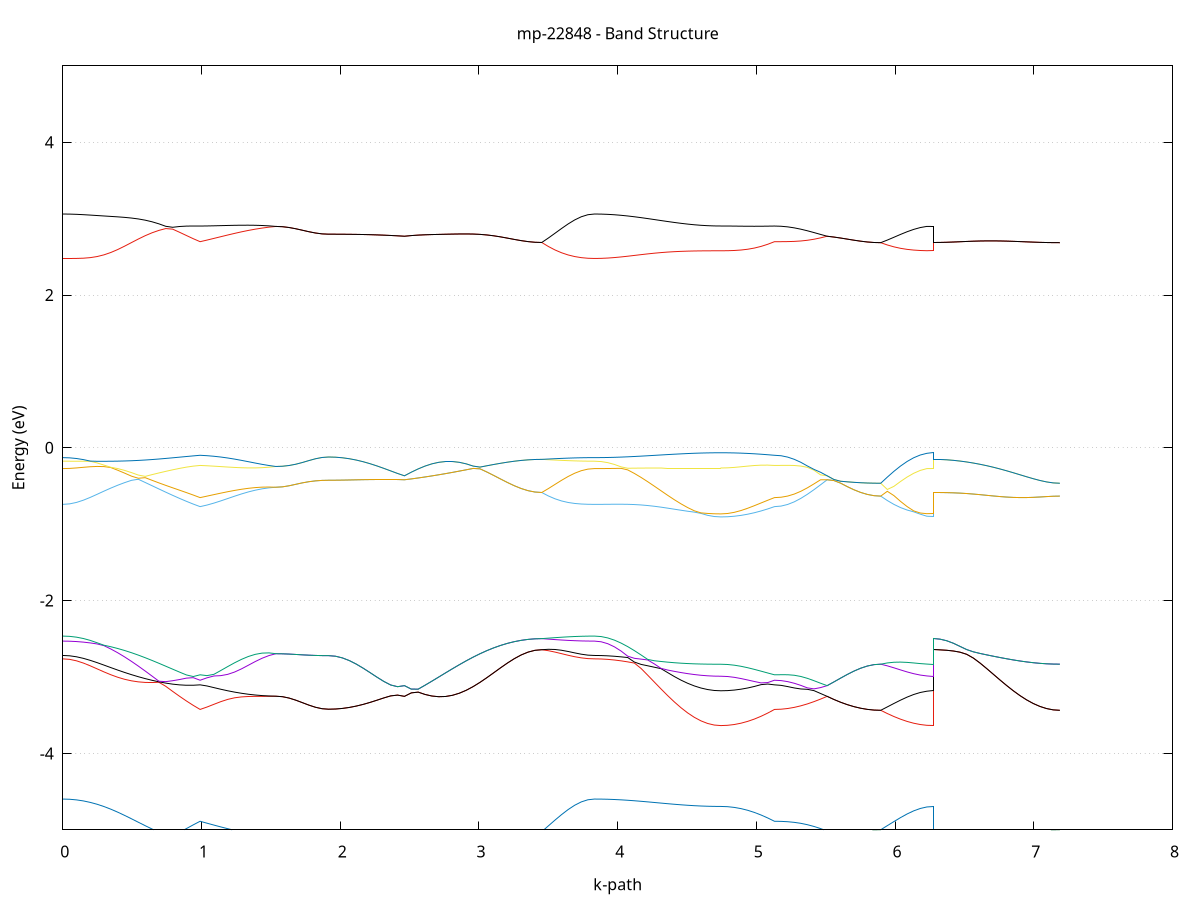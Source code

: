 set title 'mp-22848 - Band Structure'
set xlabel 'k-path'
set ylabel 'Energy (eV)'
set grid y
set yrange [-5:5]
set terminal png size 800,600
set output 'mp-22848_bands_gnuplot.png'
plot '-' using 1:2 with lines notitle, '-' using 1:2 with lines notitle, '-' using 1:2 with lines notitle, '-' using 1:2 with lines notitle, '-' using 1:2 with lines notitle, '-' using 1:2 with lines notitle, '-' using 1:2 with lines notitle, '-' using 1:2 with lines notitle, '-' using 1:2 with lines notitle, '-' using 1:2 with lines notitle, '-' using 1:2 with lines notitle, '-' using 1:2 with lines notitle, '-' using 1:2 with lines notitle, '-' using 1:2 with lines notitle, '-' using 1:2 with lines notitle, '-' using 1:2 with lines notitle, '-' using 1:2 with lines notitle, '-' using 1:2 with lines notitle, '-' using 1:2 with lines notitle, '-' using 1:2 with lines notitle, '-' using 1:2 with lines notitle, '-' using 1:2 with lines notitle, '-' using 1:2 with lines notitle, '-' using 1:2 with lines notitle
0.000000 -16.648394
0.049497 -16.647294
0.098993 -16.643794
0.148490 -16.637994
0.197986 -16.630194
0.247483 -16.620394
0.296980 -16.608894
0.346476 -16.595994
0.395973 -16.581794
0.445469 -16.566694
0.494966 -16.551094
0.544463 -16.535094
0.593959 -16.519194
0.643456 -16.503594
0.692952 -16.488594
0.742449 -16.476194
0.791946 -16.481394
0.841442 -16.487194
0.890939 -16.493494
0.940435 -16.499994
0.989932 -16.506694
0.989932 -16.506694
1.039629 -16.503394
1.089326 -16.500694
1.139022 -16.498594
1.188719 -16.496794
1.238416 -16.495094
1.288113 -16.493494
1.337810 -16.491694
1.387506 -16.489594
1.437203 -16.487094
1.486900 -16.484094
1.536597 -16.480494
1.536597 -16.480494
1.584078 -16.480494
1.631560 -16.480494
1.679041 -16.480494
1.726523 -16.480494
1.774004 -16.480494
1.821486 -16.480394
1.868967 -16.480394
1.916449 -16.480394
1.916449 -16.480394
1.966145 -16.480094
2.015842 -16.479294
2.065539 -16.477894
2.115236 -16.476094
2.164933 -16.474094
2.214629 -16.471794
2.264326 -16.469494
2.314023 -16.467494
2.363720 -16.465694
2.413417 -16.464494
2.463114 -16.463894
2.463114 -16.463894
2.512610 -16.464594
2.562107 -16.465894
2.611603 -16.468094
2.661100 -16.471194
2.710597 -16.475194
2.760093 -16.480094
2.809590 -16.485894
2.859086 -16.492494
2.908583 -16.499694
2.958080 -16.507394
3.007576 -16.515394
3.057073 -16.523394
3.106569 -16.531194
3.156066 -16.538594
3.205562 -16.545194
3.255059 -16.550994
3.304556 -16.555694
3.354052 -16.559194
3.403549 -16.561294
3.453045 -16.561994
3.453045 -16.561994
3.500527 -16.579394
3.548008 -16.595894
3.595490 -16.610894
3.642971 -16.623794
3.690453 -16.634294
3.737934 -16.642094
3.785416 -16.646794
3.832897 -16.648394
3.832897 -16.648394
3.880871 -16.647694
3.928845 -16.645494
3.976819 -16.641894
4.024793 -16.636994
4.072767 -16.630894
4.120740 -16.623794
4.168714 -16.615894
4.216688 -16.607394
4.264662 -16.598394
4.312636 -16.589294
4.360610 -16.580294
4.408584 -16.571594
4.456558 -16.563494
4.504532 -16.556194
4.552505 -16.549894
4.600479 -16.544894
4.648453 -16.541094
4.696427 -16.538794
4.744401 -16.538094
4.744401 -16.538094
4.792672 -16.537494
4.840943 -16.535794
4.889214 -16.532894
4.937485 -16.529094
4.985756 -16.524394
5.034027 -16.518894
5.082298 -16.512994
5.130569 -16.506694
5.130569 -16.506694
5.178050 -16.505794
5.225532 -16.503494
5.273013 -16.499594
5.320495 -16.494294
5.367976 -16.487794
5.415457 -16.480394
5.462939 -16.472294
5.510420 -16.463894
5.510420 -16.463894
5.558691 -16.463794
5.606962 -16.464094
5.655233 -16.464594
5.703504 -16.465294
5.751775 -16.465894
5.800046 -16.466494
5.848317 -16.466794
5.896588 -16.466994
5.896588 -16.466994
5.944069 -16.481194
5.991551 -16.494694
6.039032 -16.506994
6.086514 -16.517694
6.133995 -16.526394
6.181477 -16.532794
6.228958 -16.536794
6.276440 -16.538094
6.276440 -16.561994
6.324413 -16.561394
6.372387 -16.559494
6.420361 -16.556394
6.468335 -16.552194
6.516309 -16.546894
6.564283 -16.540794
6.612257 -16.533894
6.660231 -16.526494
6.708205 -16.518794
6.756179 -16.510994
6.804152 -16.503194
6.852126 -16.495794
6.900100 -16.488794
6.948074 -16.482494
6.996048 -16.477094
7.044022 -16.472794
7.091996 -16.469594
7.139970 -16.467594
7.187944 -16.466994
e
0.000000 -16.468194
0.049497 -16.468094
0.098993 -16.467494
0.148490 -16.466694
0.197986 -16.465694
0.247483 -16.464494
0.296980 -16.463394
0.346476 -16.462494
0.395973 -16.461894
0.445469 -16.461694
0.494966 -16.462194
0.544463 -16.463294
0.593959 -16.465294
0.643456 -16.468094
0.692952 -16.471694
0.742449 -16.474294
0.791946 -16.460994
0.841442 -16.448794
0.890939 -16.437794
0.940435 -16.427994
0.989932 -16.419494
0.989932 -16.419494
1.039629 -16.424294
1.089326 -16.429694
1.139022 -16.435594
1.188719 -16.441794
1.238416 -16.448194
1.288113 -16.454494
1.337810 -16.460494
1.387506 -16.466294
1.437203 -16.471594
1.486900 -16.476394
1.536597 -16.480494
1.536597 -16.480494
1.584078 -16.480494
1.631560 -16.480494
1.679041 -16.480494
1.726523 -16.480494
1.774004 -16.480494
1.821486 -16.480394
1.868967 -16.480394
1.916449 -16.480394
1.916449 -16.480394
1.966145 -16.480094
2.015842 -16.479294
2.065539 -16.477894
2.115236 -16.476094
2.164933 -16.474094
2.214629 -16.471794
2.264326 -16.469494
2.314023 -16.467494
2.363720 -16.465694
2.413417 -16.464494
2.463114 -16.463894
2.463114 -16.463894
2.512610 -16.464594
2.562107 -16.465894
2.611603 -16.468094
2.661100 -16.471194
2.710597 -16.475194
2.760093 -16.480094
2.809590 -16.485894
2.859086 -16.492494
2.908583 -16.499694
2.958080 -16.507394
3.007576 -16.515394
3.057073 -16.523394
3.106569 -16.531194
3.156066 -16.538594
3.205562 -16.545194
3.255059 -16.550994
3.304556 -16.555694
3.354052 -16.559194
3.403549 -16.561294
3.453045 -16.561994
3.453045 -16.561994
3.500527 -16.544394
3.548008 -16.527094
3.595490 -16.510894
3.642971 -16.496594
3.690453 -16.484594
3.737934 -16.475694
3.785416 -16.470094
3.832897 -16.468194
3.832897 -16.468194
3.880871 -16.467694
3.928845 -16.466194
3.976819 -16.463594
4.024793 -16.460194
4.072767 -16.455894
4.120740 -16.450894
4.168714 -16.445294
4.216688 -16.439294
4.264662 -16.433094
4.312636 -16.426694
4.360610 -16.420394
4.408584 -16.414294
4.456558 -16.408694
4.504532 -16.403594
4.552505 -16.399194
4.600479 -16.395694
4.648453 -16.393094
4.696427 -16.391494
4.744401 -16.390994
4.744401 -16.390994
4.792672 -16.391394
4.840943 -16.392594
4.889214 -16.394694
4.937485 -16.397594
4.985756 -16.401494
5.034027 -16.406394
5.082298 -16.412394
5.130569 -16.419494
5.130569 -16.419494
5.178050 -16.420394
5.225532 -16.422994
5.273013 -16.427094
5.320495 -16.432694
5.367976 -16.439394
5.415457 -16.447094
5.462939 -16.455394
5.510420 -16.463894
5.510420 -16.463894
5.558691 -16.463794
5.606962 -16.464094
5.655233 -16.464594
5.703504 -16.465294
5.751775 -16.465894
5.800046 -16.466494
5.848317 -16.466794
5.896588 -16.466994
5.896588 -16.466994
5.944069 -16.452494
5.991551 -16.438494
6.039032 -16.425394
6.086514 -16.413794
6.133995 -16.404194
6.181477 -16.396994
6.228958 -16.392494
6.276440 -16.390994
6.276440 -16.561994
6.324413 -16.561394
6.372387 -16.559494
6.420361 -16.556394
6.468335 -16.552194
6.516309 -16.546894
6.564283 -16.540794
6.612257 -16.533894
6.660231 -16.526494
6.708205 -16.518794
6.756179 -16.510994
6.804152 -16.503194
6.852126 -16.495694
6.900100 -16.488794
6.948074 -16.482494
6.996048 -16.477094
7.044022 -16.472794
7.091996 -16.469594
7.139970 -16.467594
7.187944 -16.466994
e
0.000000 -12.617394
0.049497 -12.616194
0.098993 -12.612694
0.148490 -12.606894
0.197986 -12.598894
0.247483 -12.588594
0.296980 -12.576094
0.346476 -12.561394
0.395973 -12.544694
0.445469 -12.525994
0.494966 -12.505394
0.544463 -12.483094
0.593959 -12.459094
0.643456 -12.433694
0.692952 -12.407094
0.742449 -12.379594
0.791946 -12.398594
0.841442 -12.417494
0.890939 -12.434894
0.940435 -12.450694
0.989932 -12.464694
0.989932 -12.464694
1.039629 -12.457594
1.089326 -12.450694
1.139022 -12.443894
1.188719 -12.437294
1.238416 -12.430594
1.288113 -12.423694
1.337810 -12.416594
1.387506 -12.408994
1.437203 -12.400894
1.486900 -12.392194
1.536597 -12.382794
1.536597 -12.382794
1.584078 -12.382894
1.631560 -12.382994
1.679041 -12.383194
1.726523 -12.383394
1.774004 -12.383594
1.821486 -12.383794
1.868967 -12.383894
1.916449 -12.383994
1.916449 -12.383994
1.966145 -12.383594
2.015842 -12.382594
2.065539 -12.380794
2.115236 -12.378494
2.164933 -12.375594
2.214629 -12.372294
2.264326 -12.368594
2.314023 -12.364794
2.363720 -12.360894
2.413417 -12.357094
2.463114 -12.353494
2.463114 -12.353494
2.512610 -12.359694
2.562107 -12.365694
2.611603 -12.371194
2.661100 -12.376094
2.710597 -12.380094
2.760093 -12.383094
2.809590 -12.385194
2.859086 -12.386294
2.908583 -12.386494
2.958080 -12.385794
3.007576 -12.384494
3.057073 -12.382594
3.106569 -12.380394
3.156066 -12.377994
3.205562 -12.375694
3.255059 -12.373494
3.304556 -12.371694
3.354052 -12.370294
3.403549 -12.369394
3.453045 -12.369094
3.453045 -12.369094
3.500527 -12.417794
3.548008 -12.464494
3.595490 -12.507394
3.642971 -12.544994
3.690453 -12.575694
3.737934 -12.598594
3.785416 -12.612694
3.832897 -12.617394
3.832897 -12.617394
3.880871 -12.616694
3.928845 -12.614694
3.976819 -12.611394
4.024793 -12.606894
4.072767 -12.601294
4.120740 -12.594794
4.168714 -12.587494
4.216688 -12.579594
4.264662 -12.571394
4.312636 -12.562994
4.360610 -12.554694
4.408584 -12.546794
4.456558 -12.539394
4.504532 -12.532694
4.552505 -12.526994
4.600479 -12.522394
4.648453 -12.518894
4.696427 -12.516894
4.744401 -12.516194
4.744401 -12.516194
4.792672 -12.515394
4.840943 -12.512994
4.889214 -12.508994
4.937485 -12.503394
4.985756 -12.496094
5.034027 -12.487294
5.082298 -12.476794
5.130569 -12.464694
5.130569 -12.464694
5.178050 -12.462594
5.225532 -12.456294
5.273013 -12.446094
5.320495 -12.432294
5.367976 -12.415494
5.415457 -12.396194
5.462939 -12.375294
5.510420 -12.353494
5.510420 -12.353494
5.558691 -12.347294
5.606962 -12.341394
5.655233 -12.335994
5.703504 -12.331194
5.751775 -12.327194
5.800046 -12.324294
5.848317 -12.322494
5.896588 -12.321894
5.896588 -12.321894
5.944069 -12.359894
5.991551 -12.396294
6.039032 -12.429894
6.086514 -12.459294
6.133995 -12.483494
6.181477 -12.501394
6.228958 -12.512394
6.276440 -12.516194
6.276440 -12.369094
6.324413 -12.368794
6.372387 -12.367794
6.420361 -12.366294
6.468335 -12.364194
6.516309 -12.361494
6.564283 -12.358494
6.612257 -12.354994
6.660231 -12.351394
6.708205 -12.347494
6.756179 -12.343594
6.804152 -12.339794
6.852126 -12.336094
6.900100 -12.332594
6.948074 -12.329494
6.996048 -12.326894
7.044022 -12.324694
7.091996 -12.323094
7.139970 -12.322194
7.187944 -12.321894
e
0.000000 -12.115594
0.049497 -12.117394
0.098993 -12.122794
0.148490 -12.131594
0.197986 -12.143694
0.247483 -12.158694
0.296980 -12.176194
0.346476 -12.195894
0.395973 -12.217294
0.445469 -12.239994
0.494966 -12.263394
0.544463 -12.287194
0.593959 -12.310894
0.643456 -12.334194
0.692952 -12.356794
0.742449 -12.378294
0.791946 -12.351394
0.841442 -12.322994
0.890939 -12.294694
0.940435 -12.267094
0.989932 -12.240494
0.989932 -12.240494
1.039629 -12.254894
1.089326 -12.269394
1.139022 -12.283794
1.188719 -12.297994
1.238416 -12.311894
1.288113 -12.325294
1.337810 -12.338194
1.387506 -12.350394
1.437203 -12.361994
1.486900 -12.372794
1.536597 -12.382794
1.536597 -12.382794
1.584078 -12.382894
1.631560 -12.382994
1.679041 -12.383194
1.726523 -12.383394
1.774004 -12.383594
1.821486 -12.383794
1.868967 -12.383894
1.916449 -12.383994
1.916449 -12.383994
1.966145 -12.383594
2.015842 -12.382594
2.065539 -12.380794
2.115236 -12.378494
2.164933 -12.375594
2.214629 -12.372294
2.264326 -12.368594
2.314023 -12.364794
2.363720 -12.360894
2.413417 -12.357094
2.463114 -12.353494
2.463114 -12.353494
2.512610 -12.359694
2.562107 -12.365694
2.611603 -12.371194
2.661100 -12.376094
2.710597 -12.380094
2.760093 -12.383094
2.809590 -12.385194
2.859086 -12.386294
2.908583 -12.386494
2.958080 -12.385794
3.007576 -12.384494
3.057073 -12.382594
3.106569 -12.380394
3.156066 -12.377994
3.205562 -12.375694
3.255059 -12.373494
3.304556 -12.371694
3.354052 -12.370294
3.403549 -12.369394
3.453045 -12.369094
3.453045 -12.369094
3.500527 -12.320194
3.548008 -12.272894
3.595490 -12.229194
3.642971 -12.190594
3.690453 -12.158894
3.737934 -12.135194
3.785416 -12.120594
3.832897 -12.115594
3.832897 -12.115594
3.880871 -12.115694
3.928845 -12.115894
3.976819 -12.116194
4.024793 -12.116594
4.072767 -12.117194
4.120740 -12.117794
4.168714 -12.118494
4.216688 -12.119294
4.264662 -12.120094
4.312636 -12.120994
4.360610 -12.121794
4.408584 -12.122594
4.456558 -12.123294
4.504532 -12.123994
4.552505 -12.124594
4.600479 -12.124994
4.648453 -12.125394
4.696427 -12.125594
4.744401 -12.125594
4.744401 -12.125594
4.792672 -12.127694
4.840943 -12.133694
4.889214 -12.143694
4.937485 -12.157194
4.985756 -12.174094
5.034027 -12.193894
5.082298 -12.216194
5.130569 -12.240494
5.130569 -12.240494
5.178050 -12.242694
5.225532 -12.249194
5.273013 -12.259694
5.320495 -12.273794
5.367976 -12.290894
5.415457 -12.310494
5.462939 -12.331594
5.510420 -12.353494
5.510420 -12.353494
5.558691 -12.347294
5.606962 -12.341394
5.655233 -12.335994
5.703504 -12.331194
5.751775 -12.327194
5.800046 -12.324294
5.848317 -12.322494
5.896588 -12.321894
5.896588 -12.321894
5.944069 -12.283794
5.991551 -12.247094
6.039032 -12.213194
6.086514 -12.183394
6.133995 -12.158894
6.181477 -12.140694
6.228958 -12.129394
6.276440 -12.125594
6.276440 -12.369094
6.324413 -12.368794
6.372387 -12.367794
6.420361 -12.366294
6.468335 -12.364194
6.516309 -12.361494
6.564283 -12.358494
6.612257 -12.354994
6.660231 -12.351394
6.708205 -12.347494
6.756179 -12.343594
6.804152 -12.339794
6.852126 -12.336094
6.900100 -12.332594
6.948074 -12.329494
6.996048 -12.326894
7.044022 -12.324694
7.091996 -12.323094
7.139970 -12.322194
7.187944 -12.321894
e
0.000000 -5.379094
0.049497 -5.378594
0.098993 -5.377294
0.148490 -5.374894
0.197986 -5.371194
0.247483 -5.365794
0.296980 -5.358394
0.346476 -5.348394
0.395973 -5.335294
0.445469 -5.318594
0.494966 -5.297894
0.544463 -5.272794
0.593959 -5.243094
0.643456 -5.208894
0.692952 -5.170194
0.742449 -5.127594
0.791946 -5.102994
0.841442 -5.132794
0.890939 -5.158294
0.940435 -5.179494
0.989932 -5.196794
0.989932 -5.196794
1.039629 -5.188694
1.089326 -5.181394
1.139022 -5.174694
1.188719 -5.168294
1.238416 -5.162094
1.288113 -5.155594
1.337810 -5.148494
1.387506 -5.140694
1.437203 -5.131894
1.486900 -5.121694
1.536597 -5.110094
1.536597 -5.110094
1.584078 -5.107294
1.631560 -5.099294
1.679041 -5.086994
1.726523 -5.072094
1.774004 -5.056794
1.821486 -5.043394
1.868967 -5.034294
1.916449 -5.030994
1.916449 -5.030994
1.966145 -5.030794
2.015842 -5.030294
2.065539 -5.029294
2.115236 -5.027994
2.164933 -5.026494
2.214629 -5.024694
2.264326 -5.022794
2.314023 -5.020894
2.363720 -5.019094
2.413417 -5.017394
2.463114 -5.015894
2.463114 -5.015894
2.512610 -5.018094
2.562107 -5.020194
2.611603 -5.022194
2.661100 -5.024294
2.710597 -5.026594
2.760093 -5.029294
2.809590 -5.032094
2.859086 -5.034794
2.908583 -5.037194
2.958080 -5.038994
3.007576 -5.039994
3.057073 -5.039894
3.106569 -5.038894
3.156066 -5.036894
3.205562 -5.034394
3.255059 -5.031494
3.304556 -5.028694
3.354052 -5.026394
3.403549 -5.024894
3.453045 -5.024394
3.453045 -5.024394
3.500527 -5.097194
3.548008 -5.165194
3.595490 -5.226494
3.642971 -5.279194
3.690453 -5.321894
3.737934 -5.353394
3.785416 -5.372594
3.832897 -5.379094
3.832897 -5.379094
3.880871 -5.378294
3.928845 -5.376194
3.976819 -5.372694
4.024793 -5.367894
4.072767 -5.361694
4.120740 -5.354394
4.168714 -5.345994
4.216688 -5.336494
4.264662 -5.326294
4.312636 -5.315394
4.360610 -5.304094
4.408584 -5.292794
4.456558 -5.281594
4.504532 -5.271094
4.552505 -5.261594
4.600479 -5.253594
4.648453 -5.247494
4.696427 -5.243694
4.744401 -5.242394
4.744401 -5.242394
4.792672 -5.241994
4.840943 -5.240494
4.889214 -5.237994
4.937485 -5.233994
4.985756 -5.228294
5.034027 -5.220494
5.082298 -5.210194
5.130569 -5.196794
5.130569 -5.196794
5.178050 -5.193194
5.225532 -5.182494
5.273013 -5.165194
5.320495 -5.141994
5.367976 -5.113894
5.415457 -5.082494
5.462939 -5.049194
5.510420 -5.015894
5.510420 -5.015894
5.558691 -5.013594
5.606962 -5.010894
5.655233 -5.008094
5.703504 -5.005394
5.751775 -5.002894
5.800046 -5.000994
5.848317 -4.999694
5.896588 -4.999194
5.896588 -4.999194
5.944069 -5.050194
5.991551 -5.097394
6.039032 -5.139494
6.086514 -5.175394
6.133995 -5.204194
6.181477 -5.225294
6.228958 -5.238094
6.276440 -5.242394
6.276440 -5.024394
6.324413 -5.024394
6.372387 -5.024194
6.420361 -5.023994
6.468335 -5.023694
6.516309 -5.023194
6.564283 -5.022394
6.612257 -5.021394
6.660231 -5.020094
6.708205 -5.018494
6.756179 -5.016594
6.804152 -5.014394
6.852126 -5.011994
6.900100 -5.009394
6.948074 -5.006894
6.996048 -5.004394
7.044022 -5.002294
7.091996 -5.000694
7.139970 -4.999594
7.187944 -4.999194
e
0.000000 -4.597894
0.049497 -4.600594
0.098993 -4.608694
0.148490 -4.622294
0.197986 -4.641494
0.247483 -4.665994
0.296980 -4.695894
0.346476 -4.730594
0.395973 -4.769494
0.445469 -4.811694
0.494966 -4.855994
0.544463 -4.901394
0.593959 -4.946394
0.643456 -4.989994
0.692952 -5.031094
0.742449 -5.068994
0.791946 -5.081794
0.841442 -5.033694
0.890939 -4.984494
0.940435 -4.935694
0.989932 -4.888594
0.989932 -4.888594
1.039629 -4.913794
1.089326 -4.938494
1.139022 -4.962594
1.188719 -4.985694
1.238416 -5.007794
1.288113 -5.028594
1.337810 -5.047994
1.387506 -5.065994
1.437203 -5.082294
1.486900 -5.096994
1.536597 -5.110094
1.536597 -5.110094
1.584078 -5.107294
1.631560 -5.099294
1.679041 -5.086994
1.726523 -5.072094
1.774004 -5.056794
1.821486 -5.043394
1.868967 -5.034294
1.916449 -5.030994
1.916449 -5.030994
1.966145 -5.030794
2.015842 -5.030294
2.065539 -5.029294
2.115236 -5.027994
2.164933 -5.026494
2.214629 -5.024694
2.264326 -5.022794
2.314023 -5.020894
2.363720 -5.019094
2.413417 -5.017394
2.463114 -5.015894
2.463114 -5.015894
2.512610 -5.018094
2.562107 -5.020194
2.611603 -5.022194
2.661100 -5.024294
2.710597 -5.026594
2.760093 -5.029294
2.809590 -5.032094
2.859086 -5.034794
2.908583 -5.037194
2.958080 -5.038994
3.007576 -5.039994
3.057073 -5.039894
3.106569 -5.038894
3.156066 -5.036894
3.205562 -5.034394
3.255059 -5.031494
3.304556 -5.028694
3.354052 -5.026394
3.403549 -5.024894
3.453045 -5.024394
3.453045 -5.024394
3.500527 -4.949094
3.548008 -4.873894
3.595490 -4.801694
3.642971 -4.735494
3.690453 -4.678794
3.737934 -4.635094
3.785416 -4.607294
3.832897 -4.597894
3.832897 -4.597894
3.880871 -4.598494
3.928845 -4.600494
3.976819 -4.603794
4.024793 -4.608194
4.072767 -4.613694
4.120740 -4.620094
4.168714 -4.627194
4.216688 -4.634794
4.264662 -4.642694
4.312636 -4.650694
4.360610 -4.658594
4.408584 -4.666094
4.456558 -4.672994
4.504532 -4.679294
4.552505 -4.684594
4.600479 -4.688894
4.648453 -4.691994
4.696427 -4.693894
4.744401 -4.694594
4.744401 -4.694594
4.792672 -4.697694
4.840943 -4.707194
4.889214 -4.722894
4.937485 -4.744894
4.985756 -4.772994
5.034027 -4.806794
5.082298 -4.845594
5.130569 -4.888594
5.130569 -4.888594
5.178050 -4.889994
5.225532 -4.894494
5.273013 -4.902794
5.320495 -4.915594
5.367976 -4.933594
5.415457 -4.956694
5.462939 -4.984594
5.510420 -5.015894
5.510420 -5.015894
5.558691 -5.013594
5.606962 -5.010894
5.655233 -5.008094
5.703504 -5.005394
5.751775 -5.002894
5.800046 -5.000994
5.848317 -4.999694
5.896588 -4.999194
5.896588 -4.999194
5.944069 -4.946094
5.991551 -4.892594
6.039032 -4.840894
6.086514 -4.793294
6.133995 -4.752594
6.181477 -4.721294
6.228958 -4.701394
6.276440 -4.694594
6.276440 -5.024394
6.324413 -5.024394
6.372387 -5.024194
6.420361 -5.023994
6.468335 -5.023694
6.516309 -5.023194
6.564283 -5.022394
6.612257 -5.021394
6.660231 -5.020094
6.708205 -5.018494
6.756179 -5.016594
6.804152 -5.014394
6.852126 -5.011994
6.900100 -5.009394
6.948074 -5.006894
6.996048 -5.004394
7.044022 -5.002294
7.091996 -5.000694
7.139970 -4.999594
7.187944 -4.999194
e
0.000000 -2.762494
0.049497 -2.769194
0.098993 -2.788294
0.148490 -2.817594
0.197986 -2.853894
0.247483 -2.893594
0.296980 -2.933394
0.346476 -2.970694
0.395973 -3.003294
0.445469 -3.029994
0.494966 -3.050094
0.544463 -3.063694
0.593959 -3.070994
0.643456 -3.072494
0.692952 -3.068894
0.742449 -3.122194
0.791946 -3.188194
0.841442 -3.252194
0.890939 -3.313494
0.940435 -3.371194
0.989932 -3.424694
0.989932 -3.424694
1.039629 -3.393194
1.089326 -3.357794
1.139022 -3.322794
1.188719 -3.293294
1.238416 -3.272494
1.288113 -3.260594
1.337810 -3.255194
1.387506 -3.253494
1.437203 -3.253294
1.486900 -3.252994
1.536597 -3.251594
1.536597 -3.251594
1.584078 -3.257894
1.631560 -3.275794
1.679041 -3.302994
1.726523 -3.335294
1.774004 -3.368094
1.821486 -3.396194
1.868967 -3.415094
1.916449 -3.421794
1.916449 -3.421794
1.966145 -3.419194
2.015842 -3.411394
2.065539 -3.398594
2.115236 -3.380894
2.164933 -3.358894
2.214629 -3.332994
2.264326 -3.304194
2.314023 -3.274194
2.363720 -3.247394
2.413417 -3.236994
2.463114 -3.253394
2.463114 -3.253394
2.512610 -3.207894
2.562107 -3.197994
2.611603 -3.228594
2.661100 -3.249094
2.710597 -3.258094
2.760093 -3.254994
2.809590 -3.239494
2.859086 -3.212094
2.908583 -3.173794
2.958080 -3.125894
3.007576 -3.070294
3.057073 -3.009094
3.106569 -2.944694
3.156066 -2.879794
3.205562 -2.817194
3.255059 -2.760094
3.304556 -2.711494
3.354052 -2.674294
3.403549 -2.650894
3.453045 -2.642894
3.453045 -2.642894
3.500527 -2.655694
3.548008 -2.673694
3.595490 -2.694494
3.642971 -2.715594
3.690453 -2.734594
3.737934 -2.749594
3.785416 -2.759194
3.832897 -2.762494
3.832897 -2.762494
3.880871 -2.764194
3.928845 -2.769294
3.976819 -2.777494
4.024793 -2.788594
4.072767 -2.802094
4.120740 -2.817794
4.168714 -2.887994
4.216688 -2.976294
4.264662 -3.066494
4.312636 -3.156294
4.360610 -3.243594
4.408584 -3.326094
4.456558 -3.402094
4.504532 -3.469794
4.552505 -3.527594
4.600479 -3.574094
4.648453 -3.608194
4.696427 -3.628994
4.744401 -3.635994
4.744401 -3.635994
4.792672 -3.632494
4.840943 -3.622094
4.889214 -3.604794
4.937485 -3.580894
4.985756 -3.550594
5.034027 -3.514094
5.082298 -3.471994
5.130569 -3.424694
5.130569 -3.424694
5.178050 -3.421594
5.225532 -3.412594
5.273013 -3.397794
5.320495 -3.377494
5.367976 -3.352194
5.415457 -3.322494
5.462939 -3.289294
5.510420 -3.253394
5.510420 -3.253394
5.558691 -3.293894
5.606962 -3.330194
5.655233 -3.361694
5.703504 -3.387994
5.751775 -3.408794
5.800046 -3.423894
5.848317 -3.432994
5.896588 -3.435994
5.896588 -3.435994
5.944069 -3.478394
5.991551 -3.517394
6.039032 -3.551994
6.086514 -3.581494
6.133995 -3.604994
6.181477 -3.622094
6.228958 -3.632494
6.276440 -3.635994
6.276440 -2.642894
6.324413 -2.644694
6.372387 -2.650194
6.420361 -2.659694
6.468335 -2.675094
6.516309 -2.702894
6.564283 -2.752094
6.612257 -2.817094
6.660231 -2.889094
6.708205 -2.963794
6.756179 -3.038594
6.804152 -3.111294
6.852126 -3.180094
6.900100 -3.243194
6.948074 -3.299194
6.996048 -3.346994
7.044022 -3.385194
7.091996 -3.413194
7.139970 -3.430294
7.187944 -3.435994
e
0.000000 -2.718094
0.049497 -2.722594
0.098993 -2.735594
0.148490 -2.755994
0.197986 -2.782094
0.247483 -2.812094
0.296980 -2.844294
0.346476 -2.877094
0.395973 -2.909394
0.445469 -2.940294
0.494966 -2.969294
0.544463 -2.996294
0.593959 -3.020994
0.643456 -3.043294
0.692952 -3.063094
0.742449 -3.079994
0.791946 -3.093594
0.841442 -3.103094
0.890939 -3.108194
0.940435 -3.108094
0.989932 -3.102694
0.989932 -3.102694
1.039629 -3.117394
1.089326 -3.138994
1.139022 -3.160394
1.188719 -3.180294
1.238416 -3.197894
1.288113 -3.213094
1.337810 -3.225794
1.387506 -3.235794
1.437203 -3.243394
1.486900 -3.248494
1.536597 -3.251594
1.536597 -3.251594
1.584078 -3.257894
1.631560 -3.275794
1.679041 -3.302994
1.726523 -3.335294
1.774004 -3.368094
1.821486 -3.396194
1.868967 -3.415094
1.916449 -3.421794
1.916449 -3.421794
1.966145 -3.419194
2.015842 -3.411394
2.065539 -3.398594
2.115236 -3.380894
2.164933 -3.358894
2.214629 -3.332994
2.264326 -3.304194
2.314023 -3.274194
2.363720 -3.247394
2.413417 -3.236994
2.463114 -3.253394
2.463114 -3.253394
2.512610 -3.207894
2.562107 -3.197994
2.611603 -3.228594
2.661100 -3.249094
2.710597 -3.258094
2.760093 -3.254994
2.809590 -3.239494
2.859086 -3.212094
2.908583 -3.173794
2.958080 -3.125894
3.007576 -3.070294
3.057073 -3.009094
3.106569 -2.944694
3.156066 -2.879794
3.205562 -2.817194
3.255059 -2.760094
3.304556 -2.711494
3.354052 -2.674294
3.403549 -2.650894
3.453045 -2.642894
3.453045 -2.642894
3.500527 -2.637294
3.548008 -2.639794
3.595490 -2.649994
3.642971 -2.665894
3.690453 -2.684394
3.737934 -2.701594
3.785416 -2.713794
3.832897 -2.718094
3.832897 -2.718094
3.880871 -2.719394
3.928845 -2.722894
3.976819 -2.728594
4.024793 -2.736294
4.072767 -2.745294
4.120740 -2.804294
4.168714 -2.834994
4.216688 -2.853194
4.264662 -2.871994
4.312636 -2.890694
4.360610 -2.942394
4.408584 -2.993994
4.456558 -3.040894
4.504532 -3.081994
4.552505 -3.116694
4.600479 -3.144194
4.648453 -3.164194
4.696427 -3.176394
4.744401 -3.180394
4.744401 -3.180394
4.792672 -3.178094
4.840943 -3.171094
4.889214 -3.159594
4.937485 -3.143794
4.985756 -3.123794
5.034027 -3.099994
5.082298 -3.092194
5.130569 -3.102694
5.130569 -3.102694
5.178050 -3.109394
5.225532 -3.125394
5.273013 -3.143294
5.320495 -3.156694
5.367976 -3.161394
5.415457 -3.178594
5.462939 -3.215994
5.510420 -3.253394
5.510420 -3.253394
5.558691 -3.293894
5.606962 -3.330194
5.655233 -3.361694
5.703504 -3.387994
5.751775 -3.408794
5.800046 -3.423894
5.848317 -3.432994
5.896588 -3.435994
5.896588 -3.435994
5.944069 -3.391594
5.991551 -3.346794
6.039032 -3.303394
6.086514 -3.263494
6.133995 -3.229294
6.181477 -3.202894
6.228958 -3.186094
6.276440 -3.180394
6.276440 -2.642894
6.324413 -2.644694
6.372387 -2.650194
6.420361 -2.659694
6.468335 -2.675094
6.516309 -2.702894
6.564283 -2.752094
6.612257 -2.817094
6.660231 -2.889094
6.708205 -2.963794
6.756179 -3.038594
6.804152 -3.111294
6.852126 -3.180094
6.900100 -3.243194
6.948074 -3.299194
6.996048 -3.346994
7.044022 -3.385194
7.091996 -3.413194
7.139970 -3.430294
7.187944 -3.435994
e
0.000000 -2.530194
0.049497 -2.531694
0.098993 -2.536094
0.148490 -2.543494
0.197986 -2.553894
0.247483 -2.567394
0.296980 -2.589794
0.346476 -2.633494
0.395973 -2.682694
0.445469 -2.736894
0.494966 -2.795294
0.544463 -2.857194
0.593959 -2.921694
0.643456 -2.987994
0.692952 -3.055194
0.742449 -3.060794
0.791946 -3.048794
0.841442 -3.033294
0.890939 -3.014894
0.940435 -3.008794
0.989932 -3.042494
0.989932 -3.042494
1.039629 -3.010594
1.089326 -2.986694
1.139022 -2.982294
1.188719 -2.965494
1.238416 -2.935194
1.288113 -2.893694
1.337810 -2.845994
1.387506 -2.797794
1.437203 -2.754194
1.486900 -2.718994
1.536597 -2.695194
1.536597 -2.695194
1.584078 -2.696494
1.631560 -2.699994
1.679041 -2.704894
1.726523 -2.709894
1.774004 -2.714394
1.821486 -2.717794
1.868967 -2.719894
1.916449 -2.720594
1.916449 -2.720594
1.966145 -2.728094
2.015842 -2.750094
2.065539 -2.784994
2.115236 -2.830594
2.164933 -2.884094
2.214629 -2.942094
2.264326 -3.001394
2.314023 -3.057694
2.363720 -3.104494
2.413417 -3.126894
2.463114 -3.113194
2.463114 -3.113194
2.512610 -3.158794
2.562107 -3.158994
2.611603 -3.107594
2.661100 -3.054394
2.710597 -2.999994
2.760093 -2.945394
2.809590 -2.891394
2.859086 -2.838694
2.908583 -2.787994
2.958080 -2.740194
3.007576 -2.695694
3.057073 -2.654994
3.106569 -2.618594
3.156066 -2.586794
3.205562 -2.559594
3.255059 -2.537394
3.304556 -2.520094
3.354052 -2.507694
3.403549 -2.500294
3.453045 -2.497794
3.453045 -2.497794
3.500527 -2.504194
3.548008 -2.510294
3.595490 -2.515894
3.642971 -2.520794
3.690453 -2.524794
3.737934 -2.527794
3.785416 -2.529594
3.832897 -2.530194
3.832897 -2.530194
3.880871 -2.538794
3.928845 -2.564194
3.976819 -2.605294
4.024793 -2.660494
4.072767 -2.727594
4.120740 -2.755394
4.168714 -2.766094
4.216688 -2.776894
4.264662 -2.828994
4.312636 -2.886894
4.360610 -2.908894
4.408584 -2.926094
4.456558 -2.941894
4.504532 -2.955894
4.552505 -2.967794
4.600479 -2.977394
4.648453 -2.984294
4.696427 -2.988594
4.744401 -2.989994
4.744401 -2.989994
4.792672 -2.993694
4.840943 -3.004294
4.889214 -3.020194
4.937485 -3.039194
4.985756 -3.058994
5.034027 -3.077294
5.082298 -3.072794
5.130569 -3.042494
5.130569 -3.042494
5.178050 -3.047094
5.225532 -3.060494
5.273013 -3.081894
5.320495 -3.109794
5.367976 -3.142594
5.415457 -3.155394
5.462939 -3.138694
5.510420 -3.113194
5.510420 -3.113194
5.558691 -3.064894
5.606962 -3.015294
5.655233 -2.967094
5.703504 -2.922894
5.751775 -2.885194
5.800046 -2.856394
5.848317 -2.838194
5.896588 -2.832094
5.896588 -2.832094
5.944069 -2.853894
5.991551 -2.879694
6.039032 -2.907094
6.086514 -2.933494
6.133995 -2.956594
6.181477 -2.974694
6.228958 -2.986094
6.276440 -2.989994
6.276440 -2.497794
6.324413 -2.504794
6.372387 -2.525494
6.420361 -2.558194
6.468335 -2.599594
6.516309 -2.640894
6.564283 -2.670494
6.612257 -2.691594
6.660231 -2.710194
6.708205 -2.727894
6.756179 -2.744994
6.804152 -2.761294
6.852126 -2.776494
6.900100 -2.790394
6.948074 -2.802594
6.996048 -2.812894
7.044022 -2.821194
7.091996 -2.827194
7.139970 -2.830794
7.187944 -2.832094
e
0.000000 -2.464494
0.049497 -2.467994
0.098993 -2.478694
0.148490 -2.496394
0.197986 -2.520894
0.247483 -2.552194
0.296980 -2.584094
0.346476 -2.603894
0.395973 -2.626894
0.445469 -2.652994
0.494966 -2.681894
0.544463 -2.713494
0.593959 -2.747494
0.643456 -2.783294
0.692952 -2.820594
0.742449 -2.858894
0.791946 -2.897394
0.841442 -2.935694
0.890939 -2.972994
0.940435 -2.993994
0.989932 -2.971194
0.989932 -2.971194
1.039629 -2.981994
1.089326 -2.965194
1.139022 -2.915094
1.188719 -2.863794
1.238416 -2.814194
1.288113 -2.769194
1.337810 -2.731494
1.387506 -2.703494
1.437203 -2.687294
1.486900 -2.684394
1.536597 -2.695194
1.536597 -2.695194
1.584078 -2.696494
1.631560 -2.699994
1.679041 -2.704894
1.726523 -2.709894
1.774004 -2.714394
1.821486 -2.717794
1.868967 -2.719894
1.916449 -2.720594
1.916449 -2.720594
1.966145 -2.728094
2.015842 -2.750094
2.065539 -2.784994
2.115236 -2.830594
2.164933 -2.884094
2.214629 -2.942094
2.264326 -3.001394
2.314023 -3.057694
2.363720 -3.104494
2.413417 -3.126894
2.463114 -3.113194
2.463114 -3.113194
2.512610 -3.158794
2.562107 -3.158994
2.611603 -3.107594
2.661100 -3.054394
2.710597 -2.999994
2.760093 -2.945394
2.809590 -2.891394
2.859086 -2.838694
2.908583 -2.787994
2.958080 -2.740194
3.007576 -2.695694
3.057073 -2.654994
3.106569 -2.618594
3.156066 -2.586794
3.205562 -2.559594
3.255059 -2.537394
3.304556 -2.520094
3.354052 -2.507694
3.403549 -2.500294
3.453045 -2.497794
3.453045 -2.497794
3.500527 -2.491394
3.548008 -2.485094
3.595490 -2.479394
3.642971 -2.474294
3.690453 -2.470094
3.737934 -2.466994
3.785416 -2.465094
3.832897 -2.464494
3.832897 -2.464494
3.880871 -2.470594
3.928845 -2.488594
3.976819 -2.517494
4.024793 -2.556094
4.072767 -2.602494
4.120740 -2.654894
4.168714 -2.711294
4.216688 -2.769894
4.264662 -2.787294
4.312636 -2.796894
4.360610 -2.805594
4.408584 -2.813094
4.456558 -2.819194
4.504532 -2.823994
4.552505 -2.827694
4.600479 -2.830194
4.648453 -2.831894
4.696427 -2.832794
4.744401 -2.833094
4.744401 -2.833094
4.792672 -2.836294
4.840943 -2.845494
4.889214 -2.859894
4.937485 -2.878594
4.985756 -2.900294
5.034027 -2.923694
5.082298 -2.947694
5.130569 -2.971194
5.130569 -2.971194
5.178050 -2.970194
5.225532 -2.970494
5.273013 -2.977194
5.320495 -2.993094
5.367976 -3.017694
5.415457 -3.048494
5.462939 -3.081694
5.510420 -3.113194
5.510420 -3.113194
5.558691 -3.064894
5.606962 -3.015294
5.655233 -2.967094
5.703504 -2.922894
5.751775 -2.885194
5.800046 -2.856394
5.848317 -2.838194
5.896588 -2.832094
5.896588 -2.832094
5.944069 -2.815994
5.991551 -2.806994
6.039032 -2.804994
6.086514 -2.808794
6.133995 -2.816194
6.181477 -2.824494
6.228958 -2.830794
6.276440 -2.833094
6.276440 -2.497794
6.324413 -2.504794
6.372387 -2.525494
6.420361 -2.558194
6.468335 -2.599594
6.516309 -2.640894
6.564283 -2.670494
6.612257 -2.691594
6.660231 -2.710194
6.708205 -2.727894
6.756179 -2.744994
6.804152 -2.761294
6.852126 -2.776494
6.900100 -2.790394
6.948074 -2.802594
6.996048 -2.812894
7.044022 -2.821194
7.091996 -2.827194
7.139970 -2.830794
7.187944 -2.832094
e
0.000000 -0.740194
0.049497 -0.733594
0.098993 -0.714594
0.148490 -0.685294
0.197986 -0.648794
0.247483 -0.608294
0.296980 -0.566894
0.346476 -0.526894
0.395973 -0.489594
0.445469 -0.455794
0.494966 -0.425594
0.544463 -0.411594
0.593959 -0.453594
0.643456 -0.495994
0.692952 -0.538494
0.742449 -0.580594
0.791946 -0.621894
0.841442 -0.661794
0.890939 -0.700094
0.940435 -0.736294
0.989932 -0.769794
0.989932 -0.769794
1.039629 -0.749094
1.089326 -0.723594
1.139022 -0.694694
1.188719 -0.663994
1.238416 -0.633194
1.288113 -0.603794
1.337810 -0.577194
1.387506 -0.554594
1.437203 -0.536594
1.486900 -0.523694
1.536597 -0.515894
1.536597 -0.515894
1.584078 -0.510694
1.631560 -0.496694
1.679041 -0.477794
1.726523 -0.458894
1.774004 -0.443394
1.821486 -0.432594
1.868967 -0.426394
1.916449 -0.424394
1.916449 -0.424394
1.966145 -0.423894
2.015842 -0.422694
2.065539 -0.420894
2.115236 -0.418894
2.164933 -0.417094
2.214629 -0.415694
2.264326 -0.414794
2.314023 -0.414394
2.363720 -0.414494
2.413417 -0.415094
2.463114 -0.418194
2.463114 -0.418194
2.512610 -0.406894
2.562107 -0.394594
2.611603 -0.381494
2.661100 -0.367494
2.710597 -0.352794
2.760093 -0.337394
2.809590 -0.321294
2.859086 -0.304494
2.908583 -0.287394
2.958080 -0.269894
3.007576 -0.274794
3.057073 -0.316394
3.106569 -0.361594
3.156066 -0.408194
3.205562 -0.453894
3.255059 -0.496194
3.304556 -0.532694
3.354052 -0.560794
3.403549 -0.578594
3.453045 -0.584694
3.453045 -0.584694
3.500527 -0.629894
3.548008 -0.666994
3.595490 -0.695394
3.642971 -0.715394
3.690453 -0.728194
3.737934 -0.735494
3.785416 -0.739194
3.832897 -0.740194
3.832897 -0.740194
3.880871 -0.739994
3.928845 -0.739194
3.976819 -0.738494
4.024793 -0.738394
4.072767 -0.739594
4.120740 -0.742594
4.168714 -0.747794
4.216688 -0.755394
4.264662 -0.765094
4.312636 -0.776694
4.360610 -0.789694
4.408584 -0.803294
4.456558 -0.816994
4.504532 -0.829994
4.552505 -0.841694
4.600479 -0.858394
4.648453 -0.883694
4.696427 -0.899194
4.744401 -0.904494
4.744401 -0.904494
4.792672 -0.902194
4.840943 -0.895494
4.889214 -0.884394
4.937485 -0.868994
4.985756 -0.849594
5.034027 -0.826394
5.082298 -0.799694
5.130569 -0.769794
5.130569 -0.769794
5.178050 -0.762594
5.225532 -0.741394
5.273013 -0.707294
5.320495 -0.662094
5.367976 -0.608094
5.415457 -0.547794
5.462939 -0.483694
5.510420 -0.418194
5.510420 -0.418194
5.558691 -0.428294
5.606962 -0.462094
5.655233 -0.507694
5.703504 -0.548994
5.751775 -0.583694
5.800046 -0.609994
5.848317 -0.626494
5.896588 -0.632094
5.896588 -0.632094
5.944069 -0.689894
5.991551 -0.740294
6.039032 -0.781894
6.086514 -0.814094
6.133995 -0.837594
6.181477 -0.868394
6.228958 -0.895294
6.276440 -0.904494
6.276440 -0.584694
6.324413 -0.585194
6.372387 -0.586594
6.420361 -0.589094
6.468335 -0.592994
6.516309 -0.598394
6.564283 -0.605194
6.612257 -0.612994
6.660231 -0.621594
6.708205 -0.630094
6.756179 -0.637994
6.804152 -0.644494
6.852126 -0.649094
6.900100 -0.651294
6.948074 -0.650994
6.996048 -0.648194
7.044022 -0.643694
7.091996 -0.638294
7.139970 -0.633794
7.187944 -0.632094
e
0.000000 -0.271694
0.049497 -0.269394
0.098993 -0.263194
0.148490 -0.254994
0.197986 -0.247594
0.247483 -0.243694
0.296980 -0.245694
0.346476 -0.258294
0.395973 -0.293394
0.445469 -0.330994
0.494966 -0.370594
0.544463 -0.398494
0.593959 -0.390694
0.643456 -0.425194
0.692952 -0.458994
0.742449 -0.491594
0.791946 -0.523294
0.841442 -0.554394
0.890939 -0.585794
0.940435 -0.618094
0.989932 -0.651794
0.989932 -0.651794
1.039629 -0.632294
1.089326 -0.612594
1.139022 -0.593194
1.188719 -0.574694
1.238416 -0.557594
1.288113 -0.542494
1.337810 -0.529994
1.387506 -0.520594
1.437203 -0.514694
1.486900 -0.512994
1.536597 -0.515894
1.536597 -0.515894
1.584078 -0.510694
1.631560 -0.496694
1.679041 -0.477794
1.726523 -0.458894
1.774004 -0.443394
1.821486 -0.432594
1.868967 -0.426394
1.916449 -0.424394
1.916449 -0.424394
1.966145 -0.423894
2.015842 -0.422694
2.065539 -0.420894
2.115236 -0.418894
2.164933 -0.417094
2.214629 -0.415694
2.264326 -0.414794
2.314023 -0.414394
2.363720 -0.414494
2.413417 -0.415094
2.463114 -0.418194
2.463114 -0.418194
2.512610 -0.406894
2.562107 -0.394594
2.611603 -0.381494
2.661100 -0.367494
2.710597 -0.352794
2.760093 -0.337394
2.809590 -0.321294
2.859086 -0.304494
2.908583 -0.287394
2.958080 -0.269894
3.007576 -0.274794
3.057073 -0.316394
3.106569 -0.361594
3.156066 -0.408194
3.205562 -0.453894
3.255059 -0.496194
3.304556 -0.532694
3.354052 -0.560794
3.403549 -0.578594
3.453045 -0.584694
3.453045 -0.584694
3.500527 -0.533594
3.548008 -0.479294
3.595490 -0.425394
3.642971 -0.375294
3.690453 -0.332294
3.737934 -0.299394
3.785416 -0.278794
3.832897 -0.271694
3.832897 -0.271694
3.880871 -0.271494
3.928845 -0.270794
3.976819 -0.269694
4.024793 -0.268494
4.072767 -0.288994
4.120740 -0.335394
4.168714 -0.387294
4.216688 -0.443294
4.264662 -0.502094
4.312636 -0.561994
4.360610 -0.621594
4.408584 -0.679194
4.456558 -0.733094
4.504532 -0.781894
4.552505 -0.824094
4.600479 -0.851494
4.648453 -0.858794
4.696427 -0.863394
4.744401 -0.864894
4.744401 -0.864894
4.792672 -0.859694
4.840943 -0.844494
4.889214 -0.820894
4.937485 -0.790994
4.985756 -0.757294
5.034027 -0.721794
5.082298 -0.686294
5.130569 -0.651794
5.130569 -0.651794
5.178050 -0.646794
5.225532 -0.631494
5.273013 -0.605494
5.320495 -0.569094
5.367976 -0.523594
5.415457 -0.471994
5.462939 -0.418094
5.510420 -0.418194
5.510420 -0.418194
5.558691 -0.428294
5.606962 -0.462094
5.655233 -0.507694
5.703504 -0.548994
5.751775 -0.583694
5.800046 -0.609994
5.848317 -0.626494
5.896588 -0.632094
5.896588 -0.632094
5.944069 -0.569194
5.991551 -0.625294
6.039032 -0.700694
6.086514 -0.768494
6.133995 -0.825294
6.181477 -0.853194
6.228958 -0.862094
6.276440 -0.864894
6.276440 -0.584694
6.324413 -0.585194
6.372387 -0.586594
6.420361 -0.589094
6.468335 -0.592994
6.516309 -0.598394
6.564283 -0.605194
6.612257 -0.612994
6.660231 -0.621594
6.708205 -0.630094
6.756179 -0.637994
6.804152 -0.644494
6.852126 -0.649094
6.900100 -0.651294
6.948074 -0.650994
6.996048 -0.648194
7.044022 -0.643694
7.091996 -0.638294
7.139970 -0.633794
7.187944 -0.632094
e
0.000000 -0.174994
0.049497 -0.175094
0.098993 -0.175294
0.148490 -0.175794
0.197986 -0.176194
0.247483 -0.197794
0.296980 -0.226194
0.346476 -0.254894
0.395973 -0.271694
0.445469 -0.295294
0.494966 -0.324194
0.544463 -0.356594
0.593959 -0.373794
0.643456 -0.350794
0.692952 -0.328994
0.742449 -0.307894
0.791946 -0.287894
0.841442 -0.269194
0.890939 -0.252794
0.940435 -0.239594
0.989932 -0.230594
0.989932 -0.230594
1.039629 -0.234794
1.089326 -0.239994
1.139022 -0.245694
1.188719 -0.251494
1.238416 -0.256594
1.288113 -0.260694
1.337810 -0.262994
1.387506 -0.262894
1.437203 -0.259894
1.486900 -0.253694
1.536597 -0.244194
1.536597 -0.244194
1.584078 -0.240994
1.631560 -0.231294
1.679041 -0.214894
1.726523 -0.192494
1.774004 -0.166994
1.821486 -0.143194
1.868967 -0.126294
1.916449 -0.120194
1.916449 -0.120194
1.966145 -0.122694
2.015842 -0.130194
2.065539 -0.142694
2.115236 -0.159894
2.164933 -0.181694
2.214629 -0.207494
2.264326 -0.236694
2.314023 -0.268594
2.363720 -0.301994
2.413417 -0.335494
2.463114 -0.366094
2.463114 -0.366094
2.512610 -0.318794
2.562107 -0.275794
2.611603 -0.238794
2.661100 -0.209594
2.710597 -0.189494
2.760093 -0.179294
2.809590 -0.179494
2.859086 -0.189894
2.908583 -0.209994
2.958080 -0.238794
3.007576 -0.252294
3.057073 -0.234894
3.106569 -0.218094
3.156066 -0.202294
3.205562 -0.187794
3.255059 -0.175294
3.304556 -0.164994
3.354052 -0.157394
3.403549 -0.152694
3.453045 -0.151094
3.453045 -0.151094
3.500527 -0.155694
3.548008 -0.160094
3.595490 -0.164194
3.642971 -0.167794
3.690453 -0.170794
3.737934 -0.173094
3.785416 -0.174494
3.832897 -0.174994
3.832897 -0.174994
3.880871 -0.179794
3.928845 -0.193994
3.976819 -0.217494
4.024793 -0.249394
4.072767 -0.267294
4.120740 -0.266194
4.168714 -0.265294
4.216688 -0.264694
4.264662 -0.264394
4.312636 -0.264194
4.360610 -0.264094
4.408584 -0.264094
4.456558 -0.264194
4.504532 -0.264194
4.552505 -0.264194
4.600479 -0.264194
4.648453 -0.264094
4.696427 -0.264094
4.744401 -0.264094
4.744401 -0.264094
4.792672 -0.261994
4.840943 -0.256294
4.889214 -0.248094
4.937485 -0.239294
4.985756 -0.231594
5.034027 -0.226994
5.082298 -0.226394
5.130569 -0.230594
5.130569 -0.230594
5.178050 -0.229994
5.225532 -0.229194
5.273013 -0.231094
5.320495 -0.238794
5.367976 -0.255394
5.415457 -0.292994
5.462939 -0.353894
5.510420 -0.366094
5.510420 -0.366094
5.558691 -0.414094
5.606962 -0.437294
5.655233 -0.445094
5.703504 -0.451694
5.751775 -0.456894
5.800046 -0.460694
5.848317 -0.462894
5.896588 -0.463694
5.896588 -0.463694
5.944069 -0.545194
5.991551 -0.504294
6.039032 -0.440994
6.086514 -0.382894
6.133995 -0.333494
6.181477 -0.295794
6.228958 -0.272094
6.276440 -0.264094
6.276440 -0.151094
6.324413 -0.152494
6.372387 -0.156794
6.420361 -0.163794
6.468335 -0.173294
6.516309 -0.185094
6.564283 -0.199194
6.612257 -0.215394
6.660231 -0.233694
6.708205 -0.254094
6.756179 -0.276494
6.804152 -0.300594
6.852126 -0.326094
6.900100 -0.352394
6.948074 -0.378694
6.996048 -0.404094
7.044022 -0.427194
7.091996 -0.446294
7.139970 -0.459094
7.187944 -0.463694
e
0.000000 -0.128294
0.049497 -0.131194
0.098993 -0.139894
0.148490 -0.154194
0.197986 -0.173594
0.247483 -0.176394
0.296980 -0.176294
0.346476 -0.175694
0.395973 -0.174294
0.445469 -0.172094
0.494966 -0.168994
0.544463 -0.164794
0.593959 -0.159594
0.643456 -0.153394
0.692952 -0.146494
0.742449 -0.138794
0.791946 -0.130694
0.841442 -0.122294
0.890939 -0.113794
0.940435 -0.105494
0.989932 -0.097594
0.989932 -0.097594
1.039629 -0.102894
1.089326 -0.110494
1.139022 -0.120494
1.188719 -0.132994
1.238416 -0.147594
1.288113 -0.164094
1.337810 -0.181594
1.387506 -0.199394
1.437203 -0.216394
1.486900 -0.231594
1.536597 -0.244194
1.536597 -0.244194
1.584078 -0.240994
1.631560 -0.231294
1.679041 -0.214894
1.726523 -0.192494
1.774004 -0.166994
1.821486 -0.143194
1.868967 -0.126294
1.916449 -0.120194
1.916449 -0.120194
1.966145 -0.122694
2.015842 -0.130194
2.065539 -0.142694
2.115236 -0.159894
2.164933 -0.181694
2.214629 -0.207494
2.264326 -0.236694
2.314023 -0.268594
2.363720 -0.301994
2.413417 -0.335494
2.463114 -0.366094
2.463114 -0.366094
2.512610 -0.318794
2.562107 -0.275794
2.611603 -0.238794
2.661100 -0.209594
2.710597 -0.189494
2.760093 -0.179294
2.809590 -0.179494
2.859086 -0.189894
2.908583 -0.209994
2.958080 -0.238794
3.007576 -0.252294
3.057073 -0.234894
3.106569 -0.218094
3.156066 -0.202294
3.205562 -0.187794
3.255059 -0.175294
3.304556 -0.164994
3.354052 -0.157394
3.403549 -0.152694
3.453045 -0.151094
3.453045 -0.151094
3.500527 -0.146594
3.548008 -0.142294
3.595490 -0.138294
3.642971 -0.134894
3.690453 -0.132094
3.737934 -0.129994
3.785416 -0.128694
3.832897 -0.128294
3.832897 -0.128294
3.880871 -0.127894
3.928845 -0.126494
3.976819 -0.124294
4.024793 -0.121294
4.072767 -0.117594
4.120740 -0.113394
4.168714 -0.108794
4.216688 -0.103794
4.264662 -0.098694
4.312636 -0.093494
4.360610 -0.088394
4.408584 -0.083494
4.456558 -0.078994
4.504532 -0.074794
4.552505 -0.071294
4.600479 -0.068394
4.648453 -0.066294
4.696427 -0.064994
4.744401 -0.064494
4.744401 -0.064494
4.792672 -0.065094
4.840943 -0.066794
4.889214 -0.069494
4.937485 -0.073294
4.985756 -0.078094
5.034027 -0.083794
5.082298 -0.090394
5.130569 -0.097594
5.130569 -0.097594
5.178050 -0.103494
5.225532 -0.121294
5.273013 -0.150294
5.320495 -0.189394
5.367976 -0.237594
5.415457 -0.282394
5.462939 -0.319794
5.510420 -0.366094
5.510420 -0.366094
5.558691 -0.414094
5.606962 -0.437294
5.655233 -0.445094
5.703504 -0.451694
5.751775 -0.456894
5.800046 -0.460694
5.848317 -0.462894
5.896588 -0.463694
5.896588 -0.463694
5.944069 -0.383694
5.991551 -0.307894
6.039032 -0.238894
6.086514 -0.178994
6.133995 -0.130194
6.181477 -0.094194
6.228958 -0.071994
6.276440 -0.064494
6.276440 -0.151094
6.324413 -0.152494
6.372387 -0.156794
6.420361 -0.163794
6.468335 -0.173294
6.516309 -0.185094
6.564283 -0.199194
6.612257 -0.215394
6.660231 -0.233694
6.708205 -0.254094
6.756179 -0.276494
6.804152 -0.300594
6.852126 -0.326094
6.900100 -0.352394
6.948074 -0.378694
6.996048 -0.404094
7.044022 -0.427194
7.091996 -0.446294
7.139970 -0.459094
7.187944 -0.463694
e
0.000000 2.478906
0.049497 2.478906
0.098993 2.479506
0.148490 2.482406
0.197986 2.489806
0.247483 2.504006
0.296980 2.526306
0.346476 2.557206
0.395973 2.595706
0.445469 2.639806
0.494966 2.686606
0.544463 2.733206
0.593959 2.776806
0.643456 2.815006
0.692952 2.846406
0.742449 2.870306
0.791946 2.862706
0.841442 2.822006
0.890939 2.779606
0.940435 2.737706
0.989932 2.698506
0.989932 2.698506
1.039629 2.719606
1.089326 2.741506
1.139022 2.763706
1.188719 2.785806
1.238416 2.807106
1.288113 2.827306
1.337810 2.845906
1.387506 2.862506
1.437203 2.876806
1.486900 2.888806
1.536597 2.898306
1.536597 2.898306
1.584078 2.894606
1.631560 2.884006
1.679041 2.868006
1.726523 2.848806
1.774004 2.829106
1.821486 2.812206
1.868967 2.800706
1.916449 2.796606
1.916449 2.796606
1.966145 2.796506
2.015842 2.796006
2.065539 2.795206
2.115236 2.794006
2.164933 2.792406
2.214629 2.790206
2.264326 2.787406
2.314023 2.783906
2.363720 2.779906
2.413417 2.775206
2.463114 2.769906
2.463114 2.769906
2.512610 2.778506
2.562107 2.784606
2.611603 2.788806
2.661100 2.791706
2.710597 2.793906
2.760093 2.796006
2.809590 2.797906
2.859086 2.799406
2.908583 2.799906
2.958080 2.798406
3.007576 2.794206
3.057073 2.786706
3.106569 2.775606
3.156066 2.761406
3.205562 2.745106
3.255059 2.728106
3.304556 2.712306
3.354052 2.699406
3.403549 2.691006
3.453045 2.688106
3.453045 2.688106
3.500527 2.635706
3.548008 2.590606
3.595490 2.553706
3.642971 2.524806
3.690453 2.503806
3.737934 2.489606
3.785416 2.481606
3.832897 2.478906
3.832897 2.478906
3.880871 2.480306
3.928845 2.484306
3.976819 2.490706
4.024793 2.498906
4.072767 2.508406
4.120740 2.518606
4.168714 2.528906
4.216688 2.538806
4.264662 2.547906
4.312636 2.555806
4.360610 2.562506
4.408584 2.567806
4.456558 2.571906
4.504532 2.574806
4.552505 2.576906
4.600479 2.578206
4.648453 2.579006
4.696427 2.579406
4.744401 2.579606
4.744401 2.579606
4.792672 2.580406
4.840943 2.583406
4.889214 2.589406
4.937485 2.599606
4.985756 2.615106
5.034027 2.636806
5.082298 2.664806
5.130569 2.698506
5.130569 2.698506
5.178050 2.698706
5.225532 2.699706
5.273013 2.702306
5.320495 2.707806
5.367976 2.717006
5.415457 2.730606
5.462939 2.748506
5.510420 2.769906
5.510420 2.769906
5.558691 2.759206
5.606962 2.746406
5.655233 2.732306
5.703504 2.718106
5.751775 2.705106
5.800046 2.694706
5.848317 2.687906
5.896588 2.685606
5.896588 2.685606
5.944069 2.655706
5.991551 2.631006
6.039032 2.611806
6.086514 2.598006
6.133995 2.588806
6.181477 2.583206
6.228958 2.580406
6.276440 2.579606
6.276440 2.688106
6.324413 2.688806
6.372387 2.690906
6.420361 2.694106
6.468335 2.697806
6.516309 2.701606
6.564283 2.705006
6.612257 2.707506
6.660231 2.708806
6.708205 2.709006
6.756179 2.708006
6.804152 2.705906
6.852126 2.703106
6.900100 2.699706
6.948074 2.696206
6.996048 2.692806
7.044022 2.689806
7.091996 2.687506
7.139970 2.686106
7.187944 2.685606
e
0.000000 3.060706
0.049497 3.059606
0.098993 3.056606
0.148490 3.052106
0.197986 3.046706
0.247483 3.040906
0.296980 3.035106
0.346476 3.029406
0.395973 3.023606
0.445469 3.016806
0.494966 3.008006
0.544463 2.996206
0.593959 2.980206
0.643456 2.959006
0.692952 2.932206
0.742449 2.899806
0.791946 2.887006
0.841442 2.897306
0.890939 2.902406
0.940435 2.903806
0.989932 2.903206
0.989932 2.903206
1.039629 2.904406
1.089326 2.906306
1.139022 2.908606
1.188719 2.910906
1.238416 2.912906
1.288113 2.914206
1.337810 2.914406
1.387506 2.913306
1.437203 2.910406
1.486900 2.905506
1.536597 2.898306
1.536597 2.898306
1.584078 2.894606
1.631560 2.884006
1.679041 2.868006
1.726523 2.848806
1.774004 2.829106
1.821486 2.812206
1.868967 2.800706
1.916449 2.796606
1.916449 2.796606
1.966145 2.796506
2.015842 2.796006
2.065539 2.795206
2.115236 2.794006
2.164933 2.792406
2.214629 2.790206
2.264326 2.787406
2.314023 2.783906
2.363720 2.779906
2.413417 2.775206
2.463114 2.769906
2.463114 2.769906
2.512610 2.778506
2.562107 2.784606
2.611603 2.788806
2.661100 2.791706
2.710597 2.793906
2.760093 2.796006
2.809590 2.797906
2.859086 2.799406
2.908583 2.799906
2.958080 2.798406
3.007576 2.794206
3.057073 2.786706
3.106569 2.775606
3.156066 2.761406
3.205562 2.745106
3.255059 2.728106
3.304556 2.712306
3.354052 2.699406
3.403549 2.691006
3.453045 2.688106
3.453045 2.688106
3.500527 2.746406
3.548008 2.808406
3.595490 2.871006
3.642971 2.930706
3.690453 2.983406
3.737934 3.024806
3.785416 3.051506
3.832897 3.060706
3.832897 3.060706
3.880871 3.059606
3.928845 3.056306
3.976819 3.051106
4.024793 3.043906
4.072767 3.035106
4.120740 3.024806
4.168714 3.013306
4.216688 3.001006
4.264662 2.988206
4.312636 2.975206
4.360610 2.962506
4.408584 2.950306
4.456558 2.938906
4.504532 2.928806
4.552505 2.920106
4.600479 2.913106
4.648453 2.908006
4.696427 2.904906
4.744401 2.903806
4.744401 2.903806
4.792672 2.903506
4.840943 2.902606
4.889214 2.901506
4.937485 2.900606
4.985756 2.900306
5.034027 2.900706
5.082298 2.901906
5.130569 2.903206
5.130569 2.903206
5.178050 2.900506
5.225532 2.892606
5.273013 2.879606
5.320495 2.862206
5.367976 2.841306
5.415457 2.817906
5.462939 2.793606
5.510420 2.769906
5.510420 2.769906
5.558691 2.759206
5.606962 2.746406
5.655233 2.732306
5.703504 2.718106
5.751775 2.705106
5.800046 2.694706
5.848317 2.687906
5.896588 2.685606
5.896588 2.685606
5.944069 2.719606
5.991551 2.756206
6.039032 2.793406
6.086514 2.828606
6.133995 2.859306
6.181477 2.883306
6.228958 2.898606
6.276440 2.903806
6.276440 2.688106
6.324413 2.688806
6.372387 2.690906
6.420361 2.694106
6.468335 2.697806
6.516309 2.701606
6.564283 2.705006
6.612257 2.707506
6.660231 2.708906
6.708205 2.709006
6.756179 2.708006
6.804152 2.705906
6.852126 2.703106
6.900100 2.699706
6.948074 2.696206
6.996048 2.692806
7.044022 2.689806
7.091996 2.687506
7.139970 2.686106
7.187944 2.685606
e
0.000000 6.441006
0.049497 6.456006
0.098993 6.500406
0.148490 6.572706
0.197986 6.670506
0.247483 6.791106
0.296980 6.931806
0.346476 7.090106
0.395973 7.263806
0.445469 7.451006
0.494966 7.650206
0.544463 7.860106
0.593959 8.079206
0.643456 8.305706
0.692952 8.536806
0.742449 8.686706
0.791946 8.679306
0.841442 8.687406
0.890939 8.709506
0.940435 8.743406
0.989932 8.786606
0.989932 8.786606
1.039629 8.748606
1.089326 8.685006
1.139022 8.597106
1.188719 8.491906
1.238416 8.379906
1.288113 8.272206
1.337810 8.178706
1.387506 8.107606
1.437203 8.064606
1.486900 8.053806
1.536597 8.077406
1.536597 8.077406
1.584078 8.082906
1.631560 8.099006
1.679041 8.123906
1.726523 8.154506
1.774004 8.186706
1.821486 8.215406
1.868967 8.235406
1.916449 8.242606
1.916449 8.242606
1.966145 8.258906
2.015842 8.307406
2.065539 8.386906
2.115236 8.495406
2.164933 8.628906
2.214629 8.781606
2.264326 8.944206
2.314023 9.103306
2.363720 9.240706
2.413417 9.334506
2.463114 9.332706
2.463114 9.332706
2.512610 9.411106
2.562107 9.399006
2.611603 9.364906
2.661100 9.176306
2.710597 8.954806
2.760093 8.722706
2.809590 8.490906
2.859086 8.266206
2.908583 8.053806
2.958080 7.857706
3.007576 7.680906
3.057073 7.525506
3.106569 7.392606
3.156066 7.282306
3.205562 7.193906
3.255059 7.125706
3.304556 7.075706
3.354052 7.041806
3.403549 7.022306
3.453045 7.016006
3.453045 7.016006
3.500527 6.928406
3.548008 6.831906
3.595490 6.733506
3.642971 6.640106
3.690453 6.558706
3.737934 6.495206
3.785416 6.454906
3.832897 6.441006
3.832897 6.441006
3.880871 6.458606
3.928845 6.511006
3.976819 6.597006
4.024793 6.714506
4.072767 6.860806
4.120740 7.032106
4.168714 7.224106
4.216688 7.431306
4.264662 7.647006
4.312636 7.863106
4.360610 8.070006
4.408584 8.257006
4.456558 8.413906
4.504532 8.483706
4.552505 8.488406
4.600479 8.482406
4.648453 8.473206
4.696427 8.466006
4.744401 8.463306
4.744401 8.463306
4.792672 8.457006
4.840943 8.448806
4.889214 8.455106
4.937485 8.484506
4.985756 8.539906
5.034027 8.620906
5.082298 8.725006
5.130569 8.786606
5.130569 8.786606
5.178050 8.797306
5.225532 8.829406
5.273013 8.882506
5.320495 8.955806
5.367976 9.048506
5.415457 9.159406
5.462939 9.276706
5.510420 9.332706
5.510420 9.332706
5.558691 9.229106
5.606962 9.137206
5.655233 9.062006
5.703504 9.004206
5.751775 8.962506
5.800046 8.934806
5.848317 8.919106
5.896588 8.914106
5.896588 8.914106
5.944069 8.893806
5.991551 8.848706
6.039032 8.771906
6.086514 8.682506
6.133995 8.596106
6.181477 8.525306
6.228958 8.479306
6.276440 8.463306
6.276440 7.016006
6.324413 7.030806
6.372387 7.074906
6.420361 7.147806
6.468335 7.248506
6.516309 7.375506
6.564283 7.526706
6.612257 7.699006
6.660231 7.888306
6.708205 8.088906
6.756179 8.292806
6.804152 8.488706
6.852126 8.662006
6.900100 8.795806
6.948074 8.879006
6.996048 8.916306
7.044022 8.925006
7.091996 8.921606
7.139970 8.916306
7.187944 8.914106
e
0.000000 7.144206
0.049497 7.156506
0.098993 7.193506
0.148490 7.255606
0.197986 7.343206
0.247483 7.456306
0.296980 7.595106
0.346476 7.758706
0.395973 7.946206
0.445469 8.155506
0.494966 8.384306
0.544463 8.628906
0.593959 8.814806
0.643456 8.753606
0.692952 8.711106
0.742449 8.766906
0.791946 8.982406
0.841442 9.130906
0.890939 9.104206
0.940435 8.981906
0.989932 8.847106
0.989932 8.847106
1.039629 8.924806
1.089326 9.010006
1.139022 9.096906
1.188719 9.110906
1.238416 8.912506
1.288113 8.704506
1.337810 8.517306
1.387506 8.358006
1.437203 8.230206
1.486900 8.136306
1.536597 8.077406
1.536597 8.077406
1.584078 8.082906
1.631560 8.099006
1.679041 8.123906
1.726523 8.154506
1.774004 8.186706
1.821486 8.215406
1.868967 8.235406
1.916449 8.242606
1.916449 8.242606
1.966145 8.258906
2.015842 8.307406
2.065539 8.386906
2.115236 8.495406
2.164933 8.628906
2.214629 8.781606
2.264326 8.944206
2.314023 9.103306
2.363720 9.240706
2.413417 9.334506
2.463114 9.332706
2.463114 9.332706
2.512610 9.411106
2.562107 9.399006
2.611603 9.364906
2.661100 9.176306
2.710597 8.954806
2.760093 8.722706
2.809590 8.490906
2.859086 8.266206
2.908583 8.053806
2.958080 7.857706
3.007576 7.680906
3.057073 7.525506
3.106569 7.392606
3.156066 7.282306
3.205562 7.193906
3.255059 7.125706
3.304556 7.075706
3.354052 7.041806
3.403549 7.022306
3.453045 7.016006
3.453045 7.016006
3.500527 7.088206
3.548008 7.140206
3.595490 7.169606
3.642971 7.178606
3.690453 7.172606
3.737934 7.160006
3.785416 7.148606
3.832897 7.144206
3.832897 7.144206
3.880871 7.156806
3.928845 7.194706
3.976819 7.257106
4.024793 7.343206
4.072767 7.451106
4.120740 7.578406
4.168714 7.721406
4.216688 7.874806
4.264662 8.030806
4.312636 8.178706
4.360610 8.305506
4.408584 8.400006
4.456558 8.457706
4.504532 8.533806
4.552505 8.615506
4.600479 8.664206
4.648453 8.689006
4.696427 8.699406
4.744401 8.702106
4.744401 8.702106
4.792672 8.718406
4.840943 8.766906
4.889214 8.846006
4.937485 8.952806
4.985756 8.938506
5.034027 8.886706
5.082298 8.835006
5.130569 8.847106
5.130569 8.847106
5.178050 8.859506
5.225532 8.896106
5.273013 8.954206
5.320495 9.029306
5.367976 9.114806
5.415457 9.201006
5.462939 9.286906
5.510420 9.332706
5.510420 9.332706
5.558691 9.229106
5.606962 9.137206
5.655233 9.062006
5.703504 9.004206
5.751775 8.962506
5.800046 8.934806
5.848317 8.919106
5.896588 8.914106
5.896588 8.914106
5.944069 8.899506
5.991551 8.849106
6.039032 8.792806
6.086514 8.739906
6.133995 8.701506
6.181477 8.684806
6.228958 8.690906
6.276440 8.702106
6.276440 7.016006
6.324413 7.030806
6.372387 7.074906
6.420361 7.147806
6.468335 7.248506
6.516309 7.375506
6.564283 7.526706
6.612257 7.699006
6.660231 7.888306
6.708205 8.088906
6.756179 8.292806
6.804152 8.488706
6.852126 8.662006
6.900100 8.795806
6.948074 8.879006
6.996048 8.916306
7.044022 8.925006
7.091996 8.921606
7.139970 8.916306
7.187944 8.914106
e
0.000000 8.931106
0.049497 8.949806
0.098993 9.005406
0.148490 9.096006
0.197986 9.218606
0.247483 9.369506
0.296980 9.544306
0.346476 9.395906
0.395973 9.246006
0.445469 9.111406
0.494966 8.994006
0.544463 8.895006
0.593959 8.884506
0.643456 9.144606
0.692952 9.398506
0.742449 9.628606
0.791946 9.532806
0.841442 9.469806
0.890939 9.548506
0.940435 9.676006
0.989932 9.562806
0.989932 9.562806
1.039629 9.658106
1.089326 9.576606
1.139022 9.387506
1.188719 9.244506
1.238416 9.312406
1.288113 9.399906
1.337810 9.481506
1.387506 9.553606
1.437203 9.618106
1.486900 9.680806
1.536597 9.748706
1.536597 9.748706
1.584078 9.743206
1.631560 9.727806
1.679041 9.704806
1.726523 9.677906
1.774004 9.650806
1.821486 9.627706
1.868967 9.612006
1.916449 9.606506
1.916449 9.606506
1.966145 9.618506
2.015842 9.653006
2.065539 9.705106
2.115236 9.766306
2.164933 9.823006
2.214629 9.841006
2.264326 9.768806
2.314023 9.661606
2.363720 9.554606
2.413417 9.461006
2.463114 9.429206
2.463114 9.429206
2.512610 9.432206
2.562107 9.465706
2.611603 9.394106
2.661100 9.397606
2.710597 9.409906
2.760093 9.431406
2.809590 9.462006
2.859086 9.501206
2.908583 9.548806
2.958080 9.603906
3.007576 9.666206
3.057073 9.734706
3.106569 9.808506
3.156066 9.885906
3.205562 9.788706
3.255059 9.692706
3.304556 9.614906
3.354052 9.557606
3.403549 9.522606
3.453045 9.510806
3.453045 9.510806
3.500527 9.453806
3.548008 9.365106
3.595490 9.260306
3.642971 9.155406
3.690453 9.062906
3.737934 8.991306
3.785416 8.946406
3.832897 8.931106
3.832897 8.931106
3.880871 8.933706
3.928845 8.941406
3.976819 8.953706
4.024793 8.969806
4.072767 8.988106
4.120740 9.006706
4.168714 9.023106
4.216688 9.034506
4.264662 9.038706
4.312636 9.034206
4.360610 9.020806
4.408584 8.999706
4.456558 8.972806
4.504532 8.943206
4.552505 8.913906
4.600479 8.887706
4.648453 8.867206
4.696427 8.854206
4.744401 8.849706
4.744401 8.849706
4.792672 8.885806
4.840943 8.982206
4.889214 9.029406
4.937485 8.987206
4.985756 9.083606
5.034027 9.233706
5.082298 9.396506
5.130569 9.562806
5.130569 9.562806
5.178050 9.539306
5.225532 9.493806
5.273013 9.451106
5.320495 9.419406
5.367976 9.399206
5.415457 9.385006
5.462939 9.366606
5.510420 9.429206
5.510420 9.429206
5.558691 9.450806
5.606962 9.474706
5.655233 9.499006
5.703504 9.521806
5.751775 9.541506
5.800046 9.556706
5.848317 9.566306
5.896588 9.569506
5.896588 9.569506
5.944069 9.470406
5.991551 9.378106
6.039032 9.295206
6.086514 9.224006
6.133995 9.164506
6.181477 9.009506
6.228958 8.896906
6.276440 8.849706
6.276440 9.510806
6.324413 9.510806
6.372387 9.511506
6.420361 9.515006
6.468335 9.522906
6.516309 9.535606
6.564283 9.551506
6.612257 9.566706
6.660231 9.575906
6.708205 9.572806
6.756179 9.554606
6.804152 9.525006
6.852126 9.494806
6.900100 9.477506
6.948074 9.481406
6.996048 9.502606
7.044022 9.528906
7.091996 9.551006
7.139970 9.564906
7.187944 9.569506
e
0.000000 9.485706
0.049497 9.489606
0.098993 9.501206
0.148490 9.520206
0.197986 9.546206
0.247483 9.578406
0.296980 9.558506
0.346476 9.656506
0.395973 9.698406
0.445469 9.738106
0.494966 9.771206
0.544463 9.792006
0.593959 9.793606
0.643456 9.769606
0.692952 9.715406
0.742449 9.632206
0.791946 9.803306
0.841442 9.879806
0.890939 9.841506
0.940435 9.721706
0.989932 9.744706
0.989932 9.744706
1.039629 9.700906
1.089326 9.759306
1.139022 9.868106
1.188719 9.982806
1.238416 10.094606
1.288113 10.166306
1.337810 10.123506
1.387506 10.021906
1.437203 9.919006
1.486900 9.827206
1.536597 9.748706
1.536597 9.748706
1.584078 9.743206
1.631560 9.727806
1.679041 9.704806
1.726523 9.677906
1.774004 9.650906
1.821486 9.627706
1.868967 9.612006
1.916449 9.606506
1.916449 9.606506
1.966145 9.618506
2.015842 9.653006
2.065539 9.705106
2.115236 9.766306
2.164933 9.823206
2.214629 9.841006
2.264326 9.768806
2.314023 9.661606
2.363720 9.554606
2.413417 9.461006
2.463114 9.429206
2.463114 9.429206
2.512610 9.432206
2.562107 9.465706
2.611603 9.394106
2.661100 9.397606
2.710597 9.409906
2.760093 9.431406
2.809590 9.462006
2.859086 9.501206
2.908583 9.548806
2.958080 9.603906
3.007576 9.666206
3.057073 9.734706
3.106569 9.808506
3.156066 9.885906
3.205562 9.788706
3.255059 9.692706
3.304556 9.614906
3.354052 9.557606
3.403549 9.522606
3.453045 9.510806
3.453045 9.510806
3.500527 9.530206
3.548008 9.520706
3.595490 9.500206
3.642971 9.483506
3.690453 9.476906
3.737934 9.478706
3.785416 9.483406
3.832897 9.485706
3.832897 9.485706
3.880871 9.482006
3.928845 9.472206
3.976819 9.459806
4.024793 9.449406
4.072767 9.445406
4.120740 9.451406
4.168714 9.469906
4.216688 9.502106
4.264662 9.548006
4.312636 9.606806
4.360610 9.508206
4.408584 9.398506
4.456558 9.305606
4.504532 9.230506
4.552505 9.173406
4.600479 9.133506
4.648453 9.108106
4.696427 9.094206
4.744401 9.089906
4.744401 9.089906
4.792672 9.082806
4.840943 9.062106
4.889214 9.118806
4.937485 9.279806
4.985756 9.449406
5.034027 9.606106
5.082298 9.717006
5.130569 9.744706
5.130569 9.744706
5.178050 9.769206
5.225532 9.817606
5.273013 9.865306
5.320495 9.905306
5.367976 9.916206
5.415457 9.747606
5.462939 9.583806
5.510420 9.429206
5.510420 9.429206
5.558691 9.450806
5.606962 9.474706
5.655233 9.499006
5.703504 9.521806
5.751775 9.541506
5.800046 9.556706
5.848317 9.566306
5.896588 9.569506
5.896588 9.569506
5.944069 9.672506
5.991551 9.775706
6.039032 9.574806
6.086514 9.354506
6.133995 9.166606
6.181477 9.124406
6.228958 9.098606
6.276440 9.089906
6.276440 9.510806
6.324413 9.510806
6.372387 9.511506
6.420361 9.515006
6.468335 9.522906
6.516309 9.535606
6.564283 9.551506
6.612257 9.566706
6.660231 9.575906
6.708205 9.572806
6.756179 9.554606
6.804152 9.525006
6.852126 9.494806
6.900100 9.477506
6.948074 9.481406
6.996048 9.502606
7.044022 9.528906
7.091996 9.551006
7.139970 9.564906
7.187944 9.569506
e
0.000000 10.357106
0.049497 10.316706
0.098993 10.212306
0.148490 10.068006
0.197986 9.902406
0.247483 9.729406
0.296980 9.615706
0.346476 9.738406
0.395973 9.946306
0.445469 10.091406
0.494966 10.033906
0.544463 9.997306
0.593959 9.981406
0.643456 9.985806
0.692952 10.010106
0.742449 10.053506
0.791946 10.115106
0.841442 10.194006
0.890939 10.288906
0.940435 10.398006
0.989932 10.519406
0.989932 10.519406
1.039629 10.429906
1.089326 10.364206
1.139022 10.349806
1.188719 10.362806
1.238416 10.382106
1.288113 10.400306
1.337810 10.420606
1.387506 10.449606
1.437203 10.490106
1.486900 10.537606
1.536597 10.580206
1.536597 10.580206
1.584078 10.574206
1.631560 10.556806
1.679041 10.529906
1.726523 10.496606
1.774004 10.461006
1.821486 10.428406
1.868967 10.405206
1.916449 10.396706
1.916449 10.396706
1.966145 10.379906
2.015842 10.331606
2.065539 10.256706
2.115236 10.162706
2.164933 10.060606
2.214629 9.982006
2.264326 9.979106
2.314023 10.004706
2.363720 10.038806
2.413417 10.087106
2.463114 10.148506
2.463114 10.148506
2.512610 10.032906
2.562107 9.969506
2.611603 10.028606
2.661100 10.162106
2.710597 10.308106
2.760093 10.431706
2.809590 10.508506
2.859086 10.524406
2.908583 10.481306
2.958080 10.393406
3.007576 10.278406
3.057073 10.151206
3.106569 10.022606
3.156066 9.900006
3.205562 9.964406
3.255059 10.040506
3.304556 10.109206
3.354052 10.164706
3.403549 10.201206
3.453045 10.213906
3.453045 10.213906
3.500527 10.210006
3.548008 10.217806
3.595490 10.236706
3.642971 10.264006
3.690453 10.295606
3.737934 10.326106
3.785416 10.348806
3.832897 10.357106
3.832897 10.357106
3.880871 10.371006
3.928845 10.412406
3.976819 10.479506
4.024793 10.571206
4.072767 10.425506
4.120740 10.251806
4.168714 10.083306
4.216688 9.922506
4.264662 9.771806
4.312636 9.633106
4.360610 9.676406
4.408584 9.754106
4.456558 9.836106
4.504532 9.918006
4.552505 9.995006
4.600479 10.062106
4.648453 10.114206
4.696427 10.147406
4.744401 10.158806
4.744401 10.158806
4.792672 10.165906
4.840943 10.187106
4.889214 10.222106
4.937485 10.270606
4.985756 10.332006
5.034027 10.405206
5.082298 10.488706
5.130569 10.519606
5.130569 10.519406
5.178050 10.474006
5.225532 10.374506
5.273013 10.239806
5.320495 10.083206
5.367976 9.940706
5.415457 9.982506
5.462939 10.047006
5.510420 10.148506
5.510420 10.148506
5.558691 10.251306
5.606962 10.325006
5.655233 10.367506
5.703504 10.385006
5.751775 10.386706
5.800046 10.381406
5.848317 10.375706
5.896588 10.373406
5.896588 10.373406
5.944069 10.088806
5.991551 9.821006
6.039032 9.875306
6.086514 9.967006
6.133995 10.045806
6.181477 10.106706
6.228958 10.145506
6.276440 10.158806
6.276440 10.213906
6.324413 10.229406
6.372387 10.273806
6.420361 10.341606
6.468335 10.424506
6.516309 10.511506
6.564283 10.587606
6.612257 10.636306
6.660231 10.586906
6.708205 10.497406
6.756179 10.451006
6.804152 10.444506
6.852126 10.453506
6.900100 10.445406
6.948074 10.427506
6.996048 10.409906
7.044022 10.394806
7.091996 10.383206
7.139970 10.375906
7.187944 10.373406
e
0.000000 10.503206
0.049497 10.508806
0.098993 10.517806
0.148490 10.525906
0.197986 10.534906
0.247483 10.525506
0.296980 10.387606
0.346476 10.268706
0.395973 10.169806
0.445469 10.162206
0.494966 10.378906
0.544463 10.586806
0.593959 10.772106
0.643456 10.826506
0.692952 10.868106
0.742449 10.893406
0.791946 10.889106
0.841442 10.846106
0.890939 10.770706
0.940435 10.677606
0.989932 10.580206
0.989932 10.580206
1.039629 10.636106
1.089326 10.685706
1.139022 10.694006
1.188719 10.619906
1.238416 10.504806
1.288113 10.420206
1.337810 10.448106
1.387506 10.525906
1.437203 10.583706
1.486900 10.600806
1.536597 10.580206
1.536597 10.580206
1.584078 10.574206
1.631560 10.556806
1.679041 10.529906
1.726523 10.496606
1.774004 10.461506
1.821486 10.428406
1.868967 10.405206
1.916449 10.396706
1.916449 10.396706
1.966145 10.380006
2.015842 10.331806
2.065539 10.256706
2.115236 10.162706
2.164933 10.060706
2.214629 9.982006
2.264326 9.979106
2.314023 10.004706
2.363720 10.038906
2.413417 10.087106
2.463114 10.148506
2.463114 10.148606
2.512610 10.032906
2.562107 9.969506
2.611603 10.028606
2.661100 10.162106
2.710597 10.308106
2.760093 10.431706
2.809590 10.508506
2.859086 10.524406
2.908583 10.481306
2.958080 10.393406
3.007576 10.278406
3.057073 10.151206
3.106569 10.022606
3.156066 9.900006
3.205562 9.964406
3.255059 10.040506
3.304556 10.109206
3.354052 10.164706
3.403549 10.201206
3.453045 10.213906
3.453045 10.213906
3.500527 10.230806
3.548008 10.260106
3.595490 10.300306
3.642971 10.349106
3.690453 10.402206
3.737934 10.452106
3.785416 10.489206
3.832897 10.503206
3.832897 10.503206
3.880871 10.515706
3.928845 10.553206
3.976819 10.614706
4.024793 10.600706
4.072767 10.685006
4.120740 10.607806
4.168714 10.429106
4.216688 10.278206
4.264662 10.162906
4.312636 10.092906
4.360610 10.079006
4.408584 10.130106
4.456558 10.247106
4.504532 10.419906
4.552505 10.631506
4.600479 10.861206
4.648453 11.084306
4.696427 11.263706
4.744401 11.337306
4.744401 11.337406
4.792672 11.315706
4.840943 11.253806
4.889214 11.159706
4.937485 11.043306
4.985756 10.914106
5.034027 10.780006
5.082298 10.646906
5.130569 10.580306
5.130569 10.580206
5.178050 10.602606
5.225532 10.639506
5.273013 10.686906
5.320495 10.747006
5.367976 10.678506
5.415457 10.471206
5.462939 10.291706
5.510420 10.148506
5.510420 10.148506
5.558691 10.251306
5.606962 10.325006
5.655233 10.367506
5.703504 10.385006
5.751775 10.386806
5.800046 10.381506
5.848317 10.375706
5.896588 10.373406
5.896588 10.373406
5.944069 10.669206
5.991551 10.969906
6.039032 11.268106
6.086514 11.423306
6.133995 11.383906
6.181477 11.358306
6.228958 11.342606
6.276440 11.337306
6.276440 10.213906
6.324413 10.229406
6.372387 10.273806
6.420361 10.341606
6.468335 10.424606
6.516309 10.511706
6.564283 10.587806
6.612257 10.636506
6.660231 10.588106
6.708205 10.497506
6.756179 10.451106
6.804152 10.444806
6.852126 10.453506
6.900100 10.445406
6.948074 10.427606
6.996048 10.409906
7.044022 10.394806
7.091996 10.383306
7.139970 10.375906
7.187944 10.373406
e
0.000000 11.149606
0.049497 11.159106
0.098993 11.038406
0.148490 10.852806
0.197986 10.681306
0.247483 10.546606
0.296980 10.562606
0.346476 10.583906
0.395973 10.611306
0.445469 10.645106
0.494966 10.685106
0.544463 10.730206
0.593959 10.778806
0.643456 10.915806
0.692952 10.997806
0.742449 11.016906
0.791946 11.013106
0.841442 11.055506
0.890939 11.179006
0.940435 11.363606
0.989932 11.329106
0.989932 11.327006
1.039629 11.398606
1.089326 11.237406
1.139022 11.146906
1.188719 11.172706
1.238416 11.278606
1.288113 11.396506
1.337810 11.478706
1.387506 11.483106
1.437203 11.493706
1.486900 11.531206
1.536597 11.591406
1.536597 11.591406
1.584078 11.537106
1.631560 11.406406
1.679041 11.249706
1.726523 11.098506
1.774004 10.970406
1.821486 10.875006
1.868967 10.817006
1.916449 10.797606
1.916449 10.797606
1.966145 10.794006
2.015842 10.784306
2.065539 10.771806
2.115236 10.762006
2.164933 10.762706
2.214629 10.781706
2.264326 10.823506
2.314023 10.886506
2.363720 10.962706
2.413417 11.039906
2.463114 11.101606
2.463114 11.101606
2.512610 11.018606
2.562107 10.943806
2.611603 10.879806
2.661100 10.828806
2.710597 10.793006
2.760093 10.774406
2.809590 10.774606
2.859086 10.795106
2.908583 10.836906
2.958080 10.900006
3.007576 10.983806
3.057073 11.086606
3.106569 11.205506
3.156066 11.335906
3.205562 11.477106
3.255059 11.622406
3.304556 11.661306
3.354052 11.667306
3.403549 11.702106
3.453045 11.739306
3.453045 11.733506
3.500527 11.686206
3.548008 11.579806
3.595490 11.433106
3.642971 11.331906
3.690453 11.255306
3.737934 11.199606
3.785416 11.162206
3.832897 11.144106
3.832897 11.145806
3.880871 11.078006
3.928845 10.936706
3.976819 10.773406
4.024793 10.699206
4.072767 10.790806
4.120740 10.818806
4.168714 10.970406
4.216688 11.138706
4.264662 11.318606
4.312636 11.251606
4.360610 11.215006
4.408584 11.215906
4.456558 11.263906
4.504532 11.360806
4.552505 11.500306
4.600479 11.664206
4.648453 11.826506
4.696427 11.954906
4.744401 12.002706
4.744401 11.996506
4.792672 11.991306
4.840943 11.978306
4.889214 11.899406
4.937485 11.734606
4.985756 11.564806
5.034027 11.415806
5.082298 11.322306
5.130569 11.341806
5.130569 11.327406
5.178050 11.337006
5.225532 11.313806
5.273013 11.122306
5.320495 10.900406
5.367976 10.820306
5.415457 10.904806
5.462939 10.999606
5.510420 11.101606
5.510420 11.101606
5.558691 11.188206
5.606962 11.277406
5.655233 11.365606
5.703504 11.448806
5.751775 11.524106
5.800046 11.583606
5.848317 11.618206
5.896588 11.631006
5.896588 11.631406
5.944069 11.618706
5.991551 11.514806
6.039032 11.462606
6.086514 11.553506
6.133995 11.804306
6.181477 11.986306
6.228958 12.034506
6.276440 12.004306
6.276440 11.732106
6.324413 11.688606
6.372387 11.580006
6.420361 11.418106
6.468335 11.234106
6.516309 11.048906
6.564283 10.871706
6.612257 10.715406
6.660231 10.649006
6.708205 10.631706
6.756179 10.600606
6.804152 10.573806
6.852126 10.581206
6.900100 10.656906
6.948074 10.791206
6.996048 10.966306
7.044022 11.164806
7.091996 11.365406
7.139970 11.541606
7.187944 11.645006
e
0.000000 11.444606
0.049497 11.232506
0.098993 11.197906
0.148490 11.265206
0.197986 11.389906
0.247483 11.468606
0.296980 11.601806
0.346476 11.756806
0.395973 11.908406
0.445469 12.061606
0.494966 12.299206
0.544463 12.310606
0.593959 12.223406
0.643456 12.023906
0.692952 11.858306
0.742449 11.728206
0.791946 11.650706
0.841442 11.607006
0.890939 11.629206
0.940435 11.446506
0.989932 11.569206
0.989932 11.579306
1.039629 11.414906
1.089326 11.496206
1.139022 11.594506
1.188719 11.624806
1.238416 11.680106
1.288113 11.682006
1.337810 11.702006
1.387506 11.704206
1.437203 11.707606
1.486900 11.653506
1.536597 11.592506
1.536597 11.591706
1.584078 11.537706
1.631560 11.406706
1.679041 11.249806
1.726523 11.098506
1.774004 10.970806
1.821486 10.875006
1.868967 10.817006
1.916449 10.797606
1.916449 10.797606
1.966145 10.794106
2.015842 10.784406
2.065539 10.771806
2.115236 10.762006
2.164933 10.763106
2.214629 10.781706
2.264326 10.823606
2.314023 10.886706
2.363720 10.962806
2.413417 11.040606
2.463114 11.101806
2.463114 11.102006
2.512610 11.018906
2.562107 10.944006
2.611603 10.879906
2.661100 10.829006
2.710597 10.793106
2.760093 10.775206
2.809590 10.774906
2.859086 10.795806
2.908583 10.837206
2.958080 10.901906
3.007576 10.984606
3.057073 11.086606
3.106569 11.214106
3.156066 11.337006
3.205562 11.551706
3.255059 11.641806
3.304556 11.689106
3.354052 11.689506
3.403549 11.763406
3.453045 11.787006
3.453045 11.810106
3.500527 11.858606
3.548008 11.893406
3.595490 11.827106
3.642971 11.717706
3.690453 11.603306
3.737934 11.506906
3.785416 11.453206
3.832897 11.436206
3.832897 11.445006
3.880871 11.475006
3.928845 11.491806
3.976819 11.257706
4.024793 11.029306
4.072767 10.826806
4.120740 10.935006
4.168714 11.079706
4.216688 11.266406
4.264662 11.351806
4.312636 11.519606
4.360610 11.736506
4.408584 11.957906
4.456558 12.113506
4.504532 12.324606
4.552505 12.335506
4.600479 12.343206
4.648453 12.338106
4.696427 12.228106
4.744401 12.164106
4.744401 12.178906
4.792672 12.144806
4.840943 12.037706
4.889214 11.974506
4.937485 11.923606
4.985756 11.879706
5.034027 11.905206
5.082298 11.766906
5.130569 11.622906
5.130569 11.568406
5.178050 11.516306
5.225532 11.441806
5.273013 11.492406
5.320495 11.541306
5.367976 11.498306
5.415457 11.315106
5.462939 11.208206
5.510420 11.101806
5.510420 11.103306
5.558691 11.197106
5.606962 11.290206
5.655233 11.367606
5.703504 11.450706
5.751775 11.555206
5.800046 11.604806
5.848317 11.622806
5.896588 11.647306
5.896588 11.699006
5.944069 11.707706
5.991551 11.761206
6.039032 11.826706
6.086514 11.941906
6.133995 11.941106
6.181477 12.025606
6.228958 12.147406
6.276440 12.291406
6.276440 11.818306
6.324413 11.720806
6.372387 11.621106
6.420361 11.422906
6.468335 11.249806
6.516309 11.053806
6.564283 10.896706
6.612257 10.715806
6.660231 10.649706
6.708205 10.632206
6.756179 10.600706
6.804152 10.574106
6.852126 10.581306
6.900100 10.657306
6.948074 10.791706
6.996048 10.966306
7.044022 11.165806
7.091996 11.365706
7.139970 11.549606
7.187944 11.671006
e
